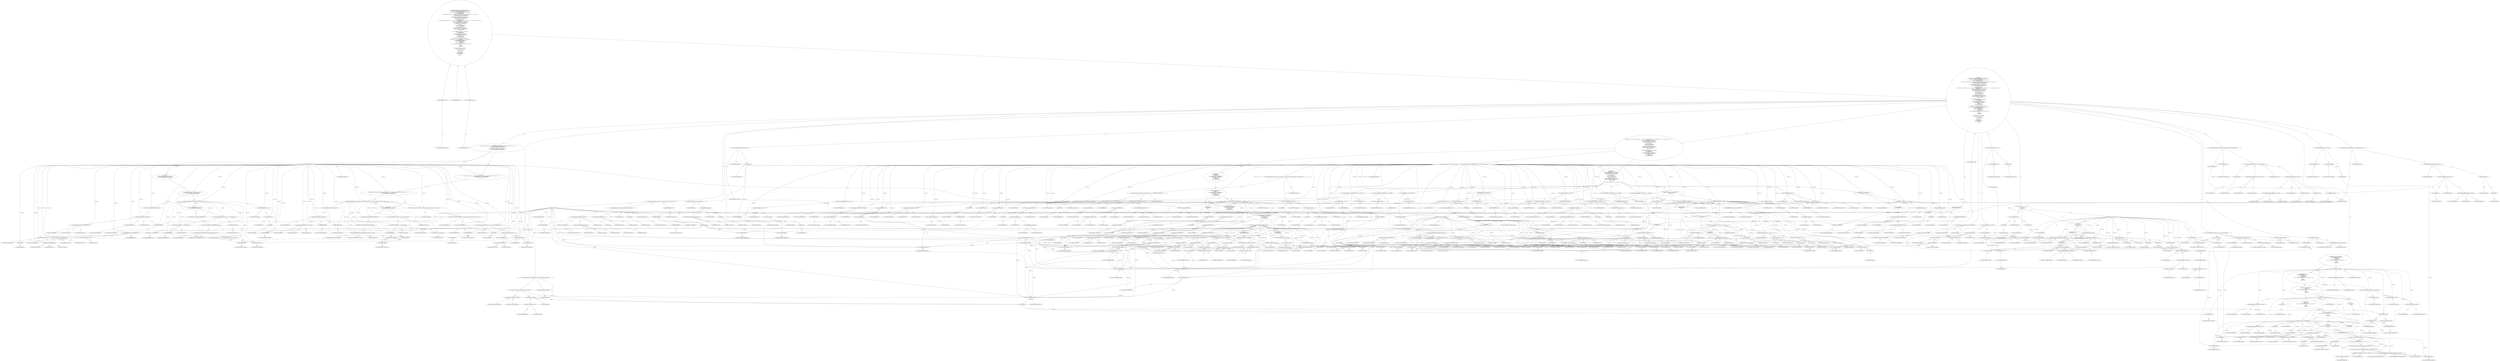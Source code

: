 digraph "normalize#?,String" {
0 [label="2:CtTypeReferenceImpl@String" shape=ellipse]
1 [label="2:CtPackageReferenceImpl@java.lang" shape=ellipse]
2 [label="2:CtVirtualElement@normalize" shape=ellipse]
3 [label="2:CtParameterImpl@String aPath" shape=ellipse]
4 [label="2:CtTypeReferenceImpl@String" shape=ellipse]
5 [label="3:CtTypeReferenceImpl@String" shape=ellipse]
6 [label="3:CtPackageReferenceImpl@java.lang" shape=ellipse]
7 [label="3:CtExecutableReferenceImpl@toLowerCase(java.util.Locale)" shape=ellipse]
8 [label="3:CtTypeReferenceImpl@String" shape=ellipse]
9 [label="3:CtTypeReferenceImpl@String" shape=ellipse]
10 [label="3:CtTypeReferenceImpl@Locale" shape=ellipse]
11 [label="3:CtVirtualElement@toLowerCase" shape=ellipse]
12 [label="3:CtExecutableReferenceImpl@getProperty(java.lang.String)" shape=ellipse]
13 [label="3:CtTypeReferenceImpl@System" shape=ellipse]
14 [label="3:CtTypeReferenceImpl@String" shape=ellipse]
15 [label="3:CtTypeReferenceImpl@String" shape=ellipse]
16 [label="3:CtVirtualElement@getProperty" shape=ellipse]
17 [label="3:CtTypeAccessImpl@System" shape=ellipse]
18 [label="3:CtTypeReferenceImpl@System" shape=ellipse]
19 [label="3:CtLiteralImpl@\"os.name\"" shape=ellipse]
20 [label="3:CtTypeReferenceImpl@String" shape=ellipse]
21 [label="3:CtInvocationImpl@System.getProperty(\"os.name\")" shape=ellipse]
22 [label="3:CtTypeAccessImpl@US" shape=ellipse]
23 [label="3:CtTypeReferenceImpl@US" shape=ellipse]
24 [label="3:CtInvocationImpl@System.getProperty(\"os.name\").toLowerCase(US)" shape=ellipse]
25 [label="3:CtVirtualElement@osName" shape=ellipse]
26 [label="3:CtLocalVariableImpl@final String osName = System.getProperty(\"os.name\").toLowerCase(US)" shape=ellipse]
27 [label="4:CtTypeReferenceImpl@boolean" shape=ellipse]
28 [label="4:CtExecutableReferenceImpl@indexOf(java.lang.String)" shape=ellipse]
29 [label="4:CtTypeReferenceImpl@String" shape=ellipse]
30 [label="4:CtTypeReferenceImpl@int" shape=ellipse]
31 [label="4:CtTypeReferenceImpl@String" shape=ellipse]
32 [label="4:CtVirtualElement@indexOf" shape=ellipse]
33 [label="4:CtVariableReadImpl@osName" shape=ellipse]
34 [label="4:CtLocalVariableReferenceImpl@osName" shape=ellipse]
35 [label="4:CtLiteralImpl@\"netware\"" shape=ellipse]
36 [label="4:CtTypeReferenceImpl@String" shape=ellipse]
37 [label="4:CtInvocationImpl@osName.indexOf(\"netware\")" shape=ellipse]
38 [label="4:CtLiteralImpl@1" shape=ellipse]
39 [label="4:CtTypeReferenceImpl@int" shape=ellipse]
40 [label="4:CtUnaryOperatorImpl@(-1)" shape=ellipse]
41 [label="4:CtTypeReferenceImpl@int" shape=ellipse]
42 [label="4:CtBinaryOperatorImpl@osName.indexOf(\"netware\") > (-1)" shape=ellipse]
43 [label="4:CtTypeReferenceImpl@boolean" shape=ellipse]
44 [label="4:CtVirtualElement@onNetWare" shape=ellipse]
45 [label="4:CtLocalVariableImpl@final boolean onNetWare = osName.indexOf(\"netware\") > (-1)" shape=ellipse]
46 [label="5:CtTypeReferenceImpl@String" shape=ellipse]
47 [label="5:CtPackageReferenceImpl@java.lang" shape=ellipse]
48 [label="5:CtVariableReadImpl@aPath" shape=ellipse]
49 [label="5:CtParameterReferenceImpl@aPath" shape=ellipse]
50 [label="5:CtVirtualElement@orig" shape=ellipse]
51 [label="5:CtLocalVariableImpl@final String orig = aPath" shape=ellipse]
52 [label="6:CtVariableWriteImpl@aPath" shape=ellipse]
53 [label="6:CtParameterReferenceImpl@aPath" shape=ellipse]
54 [label="6:CtExecutableReferenceImpl@replace(char)" shape=ellipse]
55 [label="6:CtTypeReferenceImpl@String" shape=ellipse]
56 [label="6:CtTypeReferenceImpl@char" shape=ellipse]
57 [label="6:CtVirtualElement@replace" shape=ellipse]
58 [label="6:CtExecutableReferenceImpl@replace(char,char)" shape=ellipse]
59 [label="6:CtTypeReferenceImpl@String" shape=ellipse]
60 [label="6:CtTypeReferenceImpl@String" shape=ellipse]
61 [label="6:CtTypeReferenceImpl@char" shape=ellipse]
62 [label="6:CtTypeReferenceImpl@char" shape=ellipse]
63 [label="6:CtVirtualElement@replace" shape=ellipse]
64 [label="6:CtVariableReadImpl@aPath" shape=ellipse]
65 [label="6:CtParameterReferenceImpl@aPath" shape=ellipse]
66 [label="6:CtLiteralImpl@'/'" shape=ellipse]
67 [label="6:CtTypeReferenceImpl@char" shape=ellipse]
68 [label="6:CtTypeAccessImpl@separatorChar" shape=ellipse]
69 [label="6:CtTypeReferenceImpl@separatorChar" shape=ellipse]
70 [label="6:CtInvocationImpl@aPath.replace('/', separatorChar)" shape=ellipse]
71 [label="6:CtLiteralImpl@'\\'" shape=ellipse]
72 [label="6:CtTypeReferenceImpl@char" shape=ellipse]
73 [label="6:CtTypeAccessImpl@separatorChar" shape=ellipse]
74 [label="6:CtTypeReferenceImpl@separatorChar" shape=ellipse]
75 [label="6:CtInvocationImpl@aPath.replace('/', separatorChar).replace('\\', separatorChar)" shape=ellipse]
76 [label="6:CtTypeReferenceImpl@String" shape=ellipse]
77 [label="6:CtPackageReferenceImpl@java.lang" shape=ellipse]
78 [label="6:CtAssignmentImpl@aPath = aPath.replace('/', separatorChar).replace('\\', separatorChar)" shape=ellipse]
79 [label="7:CtTypeReferenceImpl@int" shape=ellipse]
80 [label="7:CtExecutableReferenceImpl@indexOf(java.lang.String)" shape=ellipse]
81 [label="7:CtTypeReferenceImpl@String" shape=ellipse]
82 [label="7:CtTypeReferenceImpl@int" shape=ellipse]
83 [label="7:CtTypeReferenceImpl@String" shape=ellipse]
84 [label="7:CtVirtualElement@indexOf" shape=ellipse]
85 [label="7:CtVariableReadImpl@aPath" shape=ellipse]
86 [label="7:CtParameterReferenceImpl@aPath" shape=ellipse]
87 [label="7:CtLiteralImpl@\":\"" shape=ellipse]
88 [label="7:CtTypeReferenceImpl@String" shape=ellipse]
89 [label="7:CtInvocationImpl@aPath.indexOf(\":\")" shape=ellipse]
90 [label="7:CtVirtualElement@colon" shape=ellipse]
91 [label="7:CtLocalVariableImpl@final int colon = aPath.indexOf(\":\")" shape=ellipse]
92 [label="8:CtVariableReadImpl@onNetWare" shape=ellipse]
93 [label="8:CtLocalVariableReferenceImpl@onNetWare" shape=ellipse]
94 [label="8:CtUnaryOperatorImpl@!onNetWare" shape=ellipse]
95 [label="8:CtTypeReferenceImpl@boolean" shape=ellipse]
96 [label="9:CtExecutableReferenceImpl@startsWith(java.lang.String)" shape=ellipse]
97 [label="9:CtTypeReferenceImpl@String" shape=ellipse]
98 [label="9:CtTypeReferenceImpl@boolean" shape=ellipse]
99 [label="9:CtTypeReferenceImpl@String" shape=ellipse]
100 [label="9:CtVirtualElement@startsWith" shape=ellipse]
101 [label="9:CtVariableReadImpl@aPath" shape=ellipse]
102 [label="9:CtParameterReferenceImpl@aPath" shape=ellipse]
103 [label="9:CtTypeAccessImpl@separator" shape=ellipse]
104 [label="9:CtTypeReferenceImpl@separator" shape=ellipse]
105 [label="9:CtInvocationImpl@aPath.startsWith(separator)" shape=ellipse]
106 [label="9:CtUnaryOperatorImpl@(!aPath.startsWith(separator))" shape=ellipse]
107 [label="10:CtExecutableReferenceImpl@length()" shape=ellipse]
108 [label="10:CtTypeReferenceImpl@String" shape=ellipse]
109 [label="10:CtTypeReferenceImpl@int" shape=ellipse]
110 [label="10:CtVirtualElement@length" shape=ellipse]
111 [label="10:CtVariableReadImpl@aPath" shape=ellipse]
112 [label="10:CtParameterReferenceImpl@aPath" shape=ellipse]
113 [label="10:CtInvocationImpl@aPath.length()" shape=ellipse]
114 [label="10:CtLiteralImpl@2" shape=ellipse]
115 [label="10:CtTypeReferenceImpl@int" shape=ellipse]
116 [label="10:CtBinaryOperatorImpl@(aPath.length() >= 2)" shape=ellipse]
117 [label="10:CtTypeReferenceImpl@boolean" shape=ellipse]
118 [label="10:CtExecutableReferenceImpl@isLetter(char)" shape=ellipse]
119 [label="10:CtTypeReferenceImpl@Character" shape=ellipse]
120 [label="10:CtTypeReferenceImpl@boolean" shape=ellipse]
121 [label="10:CtTypeReferenceImpl@char" shape=ellipse]
122 [label="10:CtVirtualElement@isLetter" shape=ellipse]
123 [label="10:CtTypeAccessImpl@Character" shape=ellipse]
124 [label="10:CtTypeReferenceImpl@Character" shape=ellipse]
125 [label="10:CtExecutableReferenceImpl@charAt(int)" shape=ellipse]
126 [label="10:CtTypeReferenceImpl@String" shape=ellipse]
127 [label="10:CtTypeReferenceImpl@char" shape=ellipse]
128 [label="10:CtTypeReferenceImpl@int" shape=ellipse]
129 [label="10:CtVirtualElement@charAt" shape=ellipse]
130 [label="10:CtVariableReadImpl@aPath" shape=ellipse]
131 [label="10:CtParameterReferenceImpl@aPath" shape=ellipse]
132 [label="10:CtLiteralImpl@0" shape=ellipse]
133 [label="10:CtTypeReferenceImpl@int" shape=ellipse]
134 [label="10:CtInvocationImpl@aPath.charAt(0)" shape=ellipse]
135 [label="10:CtInvocationImpl@Character.isLetter(aPath.charAt(0))" shape=ellipse]
136 [label="10:CtBinaryOperatorImpl@((aPath.length() >= 2) && Character.isLetter(aPath.charAt(0)))" shape=ellipse]
137 [label="10:CtTypeReferenceImpl@boolean" shape=ellipse]
138 [label="10:CtVariableReadImpl@colon" shape=ellipse]
139 [label="10:CtLocalVariableReferenceImpl@colon" shape=ellipse]
140 [label="10:CtLiteralImpl@1" shape=ellipse]
141 [label="10:CtTypeReferenceImpl@int" shape=ellipse]
142 [label="10:CtBinaryOperatorImpl@(colon == 1)" shape=ellipse]
143 [label="10:CtTypeReferenceImpl@boolean" shape=ellipse]
144 [label="10:CtBinaryOperatorImpl@(((aPath.length() >= 2) && Character.isLetter(aPath.charAt(0))) && (colon == 1))" shape=ellipse]
145 [label="10:CtTypeReferenceImpl@boolean" shape=ellipse]
146 [label="10:CtUnaryOperatorImpl@(!(((aPath.length() >= 2) && Character.isLetter(aPath.charAt(0))) && (colon == 1)))" shape=ellipse]
147 [label="10:CtTypeReferenceImpl@boolean" shape=ellipse]
148 [label="9:CtBinaryOperatorImpl@(!aPath.startsWith(separator)) && (!(((aPath.length() >= 2) && Character.isLetter(aPath.charAt(0))) && (colon == 1)))" shape=ellipse]
149 [label="11:CtTypeReferenceImpl@String" shape=ellipse]
150 [label="11:CtPackageReferenceImpl@java.lang" shape=ellipse]
151 [label="11:CtVariableReadImpl@aPath" shape=ellipse]
152 [label="11:CtParameterReferenceImpl@aPath" shape=ellipse]
153 [label="11:CtLiteralImpl@\" is not an absolute path\"" shape=ellipse]
154 [label="11:CtTypeReferenceImpl@String" shape=ellipse]
155 [label="11:CtBinaryOperatorImpl@aPath + \" is not an absolute path\"" shape=ellipse]
156 [label="11:CtTypeReferenceImpl@String" shape=ellipse]
157 [label="11:CtVirtualElement@msg" shape=ellipse]
158 [label="11:CtLocalVariableImpl@final String msg = aPath + \" is not an absolute path\"" shape=ellipse]
159 [label="12:CtExecutableReferenceImpl@java.lang.IllegalArgumentException(java.lang.String)" shape=ellipse]
160 [label="12:CtTypeReferenceImpl@IllegalArgumentException" shape=ellipse]
161 [label="12:CtTypeReferenceImpl@IllegalArgumentException" shape=ellipse]
162 [label="12:CtTypeReferenceImpl@String" shape=ellipse]
163 [label="12:CtVariableReadImpl@msg" shape=ellipse]
164 [label="12:CtLocalVariableReferenceImpl@msg" shape=ellipse]
165 [label="12:CtConstructorCallImpl@new IllegalArgumentException(msg)" shape=ellipse]
166 [label="12:CtThrowImpl@throw new IllegalArgumentException(msg)" shape=ellipse]
167 [label="10:CtBlockImpl@\{
    final String msg = aPath + \" is not an absolute path\";
    throw new IllegalArgumentException(msg);
\}" shape=ellipse]
168 [label="9:CtIfImpl@if ((!aPath.startsWith(separator)) && (!(((aPath.length() >= 2) && Character.isLetter(aPath.charAt(0))) && (colon == 1)))) \{
    final String msg = aPath + \" is not an absolute path\";
    throw new IllegalArgumentException(msg);
\}" shape=ellipse]
169 [label="8:CtBlockImpl@\{
    if ((!aPath.startsWith(separator)) && (!(((aPath.length() >= 2) && Character.isLetter(aPath.charAt(0))) && (colon == 1)))) \{
        final String msg = aPath + \" is not an absolute path\";
        throw new IllegalArgumentException(msg);
    \}
\}" shape=ellipse]
170 [label="14:CtExecutableReferenceImpl@startsWith(java.lang.String)" shape=ellipse]
171 [label="14:CtTypeReferenceImpl@String" shape=ellipse]
172 [label="14:CtTypeReferenceImpl@boolean" shape=ellipse]
173 [label="14:CtTypeReferenceImpl@String" shape=ellipse]
174 [label="14:CtVirtualElement@startsWith" shape=ellipse]
175 [label="14:CtVariableReadImpl@aPath" shape=ellipse]
176 [label="14:CtParameterReferenceImpl@aPath" shape=ellipse]
177 [label="14:CtTypeAccessImpl@separator" shape=ellipse]
178 [label="14:CtTypeReferenceImpl@separator" shape=ellipse]
179 [label="14:CtInvocationImpl@aPath.startsWith(separator)" shape=ellipse]
180 [label="14:CtUnaryOperatorImpl@(!aPath.startsWith(separator))" shape=ellipse]
181 [label="14:CtVariableReadImpl@colon" shape=ellipse]
182 [label="14:CtLocalVariableReferenceImpl@colon" shape=ellipse]
183 [label="14:CtLiteralImpl@1" shape=ellipse]
184 [label="14:CtTypeReferenceImpl@int" shape=ellipse]
185 [label="14:CtUnaryOperatorImpl@(-1)" shape=ellipse]
186 [label="14:CtTypeReferenceImpl@int" shape=ellipse]
187 [label="14:CtBinaryOperatorImpl@(colon == (-1))" shape=ellipse]
188 [label="14:CtTypeReferenceImpl@boolean" shape=ellipse]
189 [label="14:CtBinaryOperatorImpl@(!aPath.startsWith(separator)) && (colon == (-1))" shape=ellipse]
190 [label="15:CtTypeReferenceImpl@String" shape=ellipse]
191 [label="15:CtPackageReferenceImpl@java.lang" shape=ellipse]
192 [label="15:CtVariableReadImpl@aPath" shape=ellipse]
193 [label="15:CtParameterReferenceImpl@aPath" shape=ellipse]
194 [label="15:CtLiteralImpl@\" is not an absolute path\"" shape=ellipse]
195 [label="15:CtTypeReferenceImpl@String" shape=ellipse]
196 [label="15:CtBinaryOperatorImpl@aPath + \" is not an absolute path\"" shape=ellipse]
197 [label="15:CtTypeReferenceImpl@String" shape=ellipse]
198 [label="15:CtVirtualElement@msg" shape=ellipse]
199 [label="15:CtLocalVariableImpl@final String msg = aPath + \" is not an absolute path\"" shape=ellipse]
200 [label="16:CtExecutableReferenceImpl@java.lang.IllegalArgumentException(java.lang.String)" shape=ellipse]
201 [label="16:CtTypeReferenceImpl@IllegalArgumentException" shape=ellipse]
202 [label="16:CtTypeReferenceImpl@IllegalArgumentException" shape=ellipse]
203 [label="16:CtTypeReferenceImpl@String" shape=ellipse]
204 [label="16:CtVariableReadImpl@msg" shape=ellipse]
205 [label="16:CtLocalVariableReferenceImpl@msg" shape=ellipse]
206 [label="16:CtConstructorCallImpl@new IllegalArgumentException(msg)" shape=ellipse]
207 [label="16:CtThrowImpl@throw new IllegalArgumentException(msg)" shape=ellipse]
208 [label="14:CtBlockImpl@\{
    final String msg = aPath + \" is not an absolute path\";
    throw new IllegalArgumentException(msg);
\}" shape=ellipse]
209 [label="14:CtIfImpl@if ((!aPath.startsWith(separator)) && (colon == (-1))) \{
    final String msg = aPath + \" is not an absolute path\";
    throw new IllegalArgumentException(msg);
\}" shape=ellipse]
210 [label="14:CtBlockImpl@
    if ((!aPath.startsWith(separator)) && (colon == (-1))) \{
        final String msg = aPath + \" is not an absolute path\";
        throw new IllegalArgumentException(msg);
    \}
" shape=ellipse]
211 [label="8:CtIfImpl@if (!onNetWare) \{
    if ((!aPath.startsWith(separator)) && (!(((aPath.length() >= 2) && Character.isLetter(aPath.charAt(0))) && (colon == 1)))) \{
        final String msg = aPath + \" is not an absolute path\";
        throw new IllegalArgumentException(msg);
    \}
\} else if ((!aPath.startsWith(separator)) && (colon == (-1))) \{
    final String msg = aPath + \" is not an absolute path\";
    throw new IllegalArgumentException(msg);
\}" shape=ellipse]
212 [label="18:CtTypeReferenceImpl@boolean" shape=ellipse]
213 [label="18:CtLiteralImpl@false" shape=ellipse]
214 [label="18:CtTypeReferenceImpl@boolean" shape=ellipse]
215 [label="18:CtVirtualElement@dosWithDrive" shape=ellipse]
216 [label="18:CtLocalVariableImpl@boolean dosWithDrive = false" shape=ellipse]
217 [label="19:CtTypeReferenceImpl@String" shape=ellipse]
218 [label="19:CtPackageReferenceImpl@java.lang" shape=ellipse]
219 [label="19:CtLiteralImpl@null" shape=ellipse]
220 [label="19:CtTypeReferenceImpl@<nulltype>" shape=ellipse]
221 [label="19:CtVirtualElement@root" shape=ellipse]
222 [label="19:CtLocalVariableImpl@String root = null" shape=ellipse]
223 [label="20:CtVariableReadImpl@onNetWare" shape=ellipse]
224 [label="20:CtLocalVariableReferenceImpl@onNetWare" shape=ellipse]
225 [label="20:CtUnaryOperatorImpl@(!onNetWare)" shape=ellipse]
226 [label="20:CtTypeReferenceImpl@boolean" shape=ellipse]
227 [label="20:CtExecutableReferenceImpl@length()" shape=ellipse]
228 [label="20:CtTypeReferenceImpl@String" shape=ellipse]
229 [label="20:CtTypeReferenceImpl@int" shape=ellipse]
230 [label="20:CtVirtualElement@length" shape=ellipse]
231 [label="20:CtVariableReadImpl@aPath" shape=ellipse]
232 [label="20:CtParameterReferenceImpl@aPath" shape=ellipse]
233 [label="20:CtInvocationImpl@aPath.length()" shape=ellipse]
234 [label="20:CtLiteralImpl@2" shape=ellipse]
235 [label="20:CtTypeReferenceImpl@int" shape=ellipse]
236 [label="20:CtBinaryOperatorImpl@(aPath.length() >= 2)" shape=ellipse]
237 [label="20:CtTypeReferenceImpl@boolean" shape=ellipse]
238 [label="20:CtBinaryOperatorImpl@((!onNetWare) && (aPath.length() >= 2))" shape=ellipse]
239 [label="20:CtTypeReferenceImpl@boolean" shape=ellipse]
240 [label="20:CtExecutableReferenceImpl@isLetter(char)" shape=ellipse]
241 [label="20:CtTypeReferenceImpl@Character" shape=ellipse]
242 [label="20:CtTypeReferenceImpl@boolean" shape=ellipse]
243 [label="20:CtTypeReferenceImpl@char" shape=ellipse]
244 [label="20:CtVirtualElement@isLetter" shape=ellipse]
245 [label="20:CtTypeAccessImpl@Character" shape=ellipse]
246 [label="20:CtTypeReferenceImpl@Character" shape=ellipse]
247 [label="20:CtExecutableReferenceImpl@charAt(int)" shape=ellipse]
248 [label="20:CtTypeReferenceImpl@String" shape=ellipse]
249 [label="20:CtTypeReferenceImpl@char" shape=ellipse]
250 [label="20:CtTypeReferenceImpl@int" shape=ellipse]
251 [label="20:CtVirtualElement@charAt" shape=ellipse]
252 [label="20:CtVariableReadImpl@aPath" shape=ellipse]
253 [label="20:CtParameterReferenceImpl@aPath" shape=ellipse]
254 [label="20:CtLiteralImpl@0" shape=ellipse]
255 [label="20:CtTypeReferenceImpl@int" shape=ellipse]
256 [label="20:CtInvocationImpl@aPath.charAt(0)" shape=ellipse]
257 [label="20:CtInvocationImpl@Character.isLetter(aPath.charAt(0))" shape=ellipse]
258 [label="20:CtBinaryOperatorImpl@(((!onNetWare) && (aPath.length() >= 2)) && Character.isLetter(aPath.charAt(0)))" shape=ellipse]
259 [label="20:CtTypeReferenceImpl@boolean" shape=ellipse]
260 [label="21:CtExecutableReferenceImpl@charAt(int)" shape=ellipse]
261 [label="21:CtTypeReferenceImpl@String" shape=ellipse]
262 [label="21:CtTypeReferenceImpl@char" shape=ellipse]
263 [label="21:CtTypeReferenceImpl@int" shape=ellipse]
264 [label="21:CtVirtualElement@charAt" shape=ellipse]
265 [label="21:CtVariableReadImpl@aPath" shape=ellipse]
266 [label="21:CtParameterReferenceImpl@aPath" shape=ellipse]
267 [label="21:CtLiteralImpl@1" shape=ellipse]
268 [label="21:CtTypeReferenceImpl@int" shape=ellipse]
269 [label="21:CtInvocationImpl@aPath.charAt(1)" shape=ellipse]
270 [label="21:CtLiteralImpl@':'" shape=ellipse]
271 [label="21:CtTypeReferenceImpl@char" shape=ellipse]
272 [label="21:CtBinaryOperatorImpl@(aPath.charAt(1) == ':')" shape=ellipse]
273 [label="21:CtTypeReferenceImpl@boolean" shape=ellipse]
274 [label="20:CtBinaryOperatorImpl@((((!onNetWare) && (aPath.length() >= 2)) && Character.isLetter(aPath.charAt(0))) && (aPath.charAt(1) == ':'))" shape=ellipse]
275 [label="20:CtTypeReferenceImpl@boolean" shape=ellipse]
276 [label="22:CtVariableReadImpl@onNetWare" shape=ellipse]
277 [label="22:CtLocalVariableReferenceImpl@onNetWare" shape=ellipse]
278 [label="22:CtVariableReadImpl@colon" shape=ellipse]
279 [label="22:CtLocalVariableReferenceImpl@colon" shape=ellipse]
280 [label="22:CtLiteralImpl@1" shape=ellipse]
281 [label="22:CtTypeReferenceImpl@int" shape=ellipse]
282 [label="22:CtUnaryOperatorImpl@(-1)" shape=ellipse]
283 [label="22:CtTypeReferenceImpl@int" shape=ellipse]
284 [label="22:CtBinaryOperatorImpl@(colon > (-1))" shape=ellipse]
285 [label="22:CtTypeReferenceImpl@boolean" shape=ellipse]
286 [label="22:CtBinaryOperatorImpl@(onNetWare && (colon > (-1)))" shape=ellipse]
287 [label="22:CtTypeReferenceImpl@boolean" shape=ellipse]
288 [label="20:CtBinaryOperatorImpl@((((!onNetWare) && (aPath.length() >= 2)) && Character.isLetter(aPath.charAt(0))) && (aPath.charAt(1) == ':')) || (onNetWare && (colon > (-1)))" shape=ellipse]
289 [label="20:CtTypeReferenceImpl@boolean" shape=ellipse]
290 [label="23:CtVariableWriteImpl@dosWithDrive" shape=ellipse]
291 [label="23:CtLocalVariableReferenceImpl@dosWithDrive" shape=ellipse]
292 [label="23:CtLiteralImpl@true" shape=ellipse]
293 [label="23:CtTypeReferenceImpl@boolean" shape=ellipse]
294 [label="23:CtTypeReferenceImpl@boolean" shape=ellipse]
295 [label="23:CtAssignmentImpl@dosWithDrive = true" shape=ellipse]
296 [label="24:CtVirtualElement@char[]" shape=ellipse]
297 [label="24:CtArrayTypeReferenceImpl@char[]" shape=ellipse]
298 [label="24:CtTypeReferenceImpl@char" shape=ellipse]
299 [label="24:CtExecutableReferenceImpl@toCharArray()" shape=ellipse]
300 [label="24:CtTypeReferenceImpl@String" shape=ellipse]
301 [label="24:CtArrayTypeReferenceImpl@char[]" shape=ellipse]
302 [label="24:CtVirtualElement@toCharArray" shape=ellipse]
303 [label="24:CtExecutableReferenceImpl@replace(char,char)" shape=ellipse]
304 [label="24:CtTypeReferenceImpl@String" shape=ellipse]
305 [label="24:CtTypeReferenceImpl@String" shape=ellipse]
306 [label="24:CtTypeReferenceImpl@char" shape=ellipse]
307 [label="24:CtTypeReferenceImpl@char" shape=ellipse]
308 [label="24:CtVirtualElement@replace" shape=ellipse]
309 [label="24:CtVariableReadImpl@aPath" shape=ellipse]
310 [label="24:CtParameterReferenceImpl@aPath" shape=ellipse]
311 [label="24:CtLiteralImpl@'/'" shape=ellipse]
312 [label="24:CtTypeReferenceImpl@char" shape=ellipse]
313 [label="24:CtLiteralImpl@'\\'" shape=ellipse]
314 [label="24:CtTypeReferenceImpl@char" shape=ellipse]
315 [label="24:CtInvocationImpl@aPath.replace('/', '\\')" shape=ellipse]
316 [label="24:CtInvocationImpl@aPath.replace('/', '\\').toCharArray()" shape=ellipse]
317 [label="24:CtVirtualElement@ca" shape=ellipse]
318 [label="24:CtLocalVariableImpl@final char[] ca = aPath.replace('/', '\\').toCharArray()" shape=ellipse]
319 [label="25:CtTypeReferenceImpl@StringBuffer" shape=ellipse]
320 [label="25:CtPackageReferenceImpl@java.lang" shape=ellipse]
321 [label="25:CtExecutableReferenceImpl@java.lang.StringBuffer()" shape=ellipse]
322 [label="25:CtTypeReferenceImpl@StringBuffer" shape=ellipse]
323 [label="25:CtTypeReferenceImpl@StringBuffer" shape=ellipse]
324 [label="25:CtConstructorCallImpl@new StringBuffer()" shape=ellipse]
325 [label="25:CtVirtualElement@sbRoot" shape=ellipse]
326 [label="25:CtLocalVariableImpl@final StringBuffer sbRoot = new StringBuffer()" shape=ellipse]
327 [label="26:CtTypeReferenceImpl@int" shape=ellipse]
328 [label="26:CtLiteralImpl@0" shape=ellipse]
329 [label="26:CtTypeReferenceImpl@int" shape=ellipse]
330 [label="26:CtVirtualElement@i" shape=ellipse]
331 [label="26:CtLocalVariableImpl@int i = 0" shape=ellipse]
332 [label="26:CtVariableReadImpl@i" shape=ellipse]
333 [label="26:CtLocalVariableReferenceImpl@i" shape=ellipse]
334 [label="26:CtVariableReadImpl@colon" shape=ellipse]
335 [label="26:CtLocalVariableReferenceImpl@colon" shape=ellipse]
336 [label="26:CtBinaryOperatorImpl@i < colon" shape=ellipse]
337 [label="26:CtTypeReferenceImpl@boolean" shape=ellipse]
338 [label="26:CtVariableWriteImpl@i" shape=ellipse]
339 [label="26:CtLocalVariableReferenceImpl@i" shape=ellipse]
340 [label="26:CtUnaryOperatorImpl@i++" shape=ellipse]
341 [label="26:CtTypeReferenceImpl@int" shape=ellipse]
342 [label="27:CtExecutableReferenceImpl@append(char)" shape=ellipse]
343 [label="27:CtTypeReferenceImpl@StringBuffer" shape=ellipse]
344 [label="27:CtTypeReferenceImpl@StringBuffer" shape=ellipse]
345 [label="27:CtTypeReferenceImpl@char" shape=ellipse]
346 [label="27:CtVirtualElement@append" shape=ellipse]
347 [label="27:CtVariableReadImpl@sbRoot" shape=ellipse]
348 [label="27:CtLocalVariableReferenceImpl@sbRoot" shape=ellipse]
349 [label="27:CtExecutableReferenceImpl@toUpperCase(char)" shape=ellipse]
350 [label="27:CtTypeReferenceImpl@Character" shape=ellipse]
351 [label="27:CtTypeReferenceImpl@char" shape=ellipse]
352 [label="27:CtTypeReferenceImpl@char" shape=ellipse]
353 [label="27:CtVirtualElement@toUpperCase" shape=ellipse]
354 [label="27:CtTypeAccessImpl@Character" shape=ellipse]
355 [label="27:CtTypeReferenceImpl@Character" shape=ellipse]
356 [label="27:CtVariableReadImpl@ca" shape=ellipse]
357 [label="27:CtLocalVariableReferenceImpl@ca" shape=ellipse]
358 [label="27:CtVariableReadImpl@i" shape=ellipse]
359 [label="27:CtLocalVariableReferenceImpl@i" shape=ellipse]
360 [label="27:CtArrayReadImpl@ca[i]" shape=ellipse]
361 [label="27:CtTypeReferenceImpl@char" shape=ellipse]
362 [label="27:CtInvocationImpl@Character.toUpperCase(ca[i])" shape=ellipse]
363 [label="27:CtInvocationImpl@sbRoot.append(Character.toUpperCase(ca[i]))" shape=ellipse]
364 [label="26:CtBlockImpl@\{
    sbRoot.append(Character.toUpperCase(ca[i]));
\}" shape=ellipse]
365 [label="26:CtForImpl@for (int i = 0; i < colon; i++) \{
    sbRoot.append(Character.toUpperCase(ca[i]));
\}" shape=ellipse]
366 [label="29:CtExecutableReferenceImpl@append(char)" shape=ellipse]
367 [label="29:CtTypeReferenceImpl@StringBuffer" shape=ellipse]
368 [label="29:CtTypeReferenceImpl@StringBuffer" shape=ellipse]
369 [label="29:CtTypeReferenceImpl@char" shape=ellipse]
370 [label="29:CtVirtualElement@append" shape=ellipse]
371 [label="29:CtVariableReadImpl@sbRoot" shape=ellipse]
372 [label="29:CtLocalVariableReferenceImpl@sbRoot" shape=ellipse]
373 [label="29:CtLiteralImpl@':'" shape=ellipse]
374 [label="29:CtTypeReferenceImpl@char" shape=ellipse]
375 [label="29:CtInvocationImpl@sbRoot.append(':')" shape=ellipse]
376 [label="30:CtVariableReadImpl@colon" shape=ellipse]
377 [label="30:CtLocalVariableReferenceImpl@colon" shape=ellipse]
378 [label="30:CtLiteralImpl@1" shape=ellipse]
379 [label="30:CtTypeReferenceImpl@int" shape=ellipse]
380 [label="30:CtBinaryOperatorImpl@(colon + 1)" shape=ellipse]
381 [label="30:CtTypeReferenceImpl@int" shape=ellipse]
382 [label="30:CtExecutableReferenceImpl@length()" shape=ellipse]
383 [label="30:CtTypeReferenceImpl@String" shape=ellipse]
384 [label="30:CtTypeReferenceImpl@int" shape=ellipse]
385 [label="30:CtVirtualElement@length" shape=ellipse]
386 [label="30:CtVariableReadImpl@aPath" shape=ellipse]
387 [label="30:CtParameterReferenceImpl@aPath" shape=ellipse]
388 [label="30:CtInvocationImpl@aPath.length()" shape=ellipse]
389 [label="30:CtBinaryOperatorImpl@(colon + 1) < aPath.length()" shape=ellipse]
390 [label="30:CtTypeReferenceImpl@boolean" shape=ellipse]
391 [label="31:CtExecutableReferenceImpl@append(java.lang.Object)" shape=ellipse]
392 [label="31:CtTypeReferenceImpl@StringBuffer" shape=ellipse]
393 [label="31:CtTypeReferenceImpl@StringBuffer" shape=ellipse]
394 [label="31:CtTypeReferenceImpl@Object" shape=ellipse]
395 [label="31:CtVirtualElement@append" shape=ellipse]
396 [label="31:CtVariableReadImpl@sbRoot" shape=ellipse]
397 [label="31:CtLocalVariableReferenceImpl@sbRoot" shape=ellipse]
398 [label="31:CtTypeAccessImpl@separatorChar" shape=ellipse]
399 [label="31:CtTypeReferenceImpl@separatorChar" shape=ellipse]
400 [label="31:CtInvocationImpl@sbRoot.append(separatorChar)" shape=ellipse]
401 [label="30:CtBlockImpl@\{
    sbRoot.append(separatorChar);
\}" shape=ellipse]
402 [label="30:CtIfImpl@if ((colon + 1) < aPath.length()) \{
    sbRoot.append(separatorChar);
\}" shape=ellipse]
403 [label="33:CtVariableWriteImpl@root" shape=ellipse]
404 [label="33:CtLocalVariableReferenceImpl@root" shape=ellipse]
405 [label="33:CtExecutableReferenceImpl@toString()" shape=ellipse]
406 [label="33:CtTypeReferenceImpl@StringBuffer" shape=ellipse]
407 [label="33:CtTypeReferenceImpl@String" shape=ellipse]
408 [label="33:CtVirtualElement@toString" shape=ellipse]
409 [label="33:CtVariableReadImpl@sbRoot" shape=ellipse]
410 [label="33:CtLocalVariableReferenceImpl@sbRoot" shape=ellipse]
411 [label="33:CtInvocationImpl@sbRoot.toString()" shape=ellipse]
412 [label="33:CtTypeReferenceImpl@String" shape=ellipse]
413 [label="33:CtPackageReferenceImpl@java.lang" shape=ellipse]
414 [label="33:CtAssignmentImpl@root = sbRoot.toString()" shape=ellipse]
415 [label="34:CtTypeReferenceImpl@StringBuffer" shape=ellipse]
416 [label="34:CtPackageReferenceImpl@java.lang" shape=ellipse]
417 [label="34:CtExecutableReferenceImpl@java.lang.StringBuffer()" shape=ellipse]
418 [label="34:CtTypeReferenceImpl@StringBuffer" shape=ellipse]
419 [label="34:CtTypeReferenceImpl@StringBuffer" shape=ellipse]
420 [label="34:CtConstructorCallImpl@new StringBuffer()" shape=ellipse]
421 [label="34:CtVirtualElement@sbPath" shape=ellipse]
422 [label="34:CtLocalVariableImpl@final StringBuffer sbPath = new StringBuffer()" shape=ellipse]
423 [label="35:CtTypeReferenceImpl@int" shape=ellipse]
424 [label="35:CtVariableReadImpl@colon" shape=ellipse]
425 [label="35:CtLocalVariableReferenceImpl@colon" shape=ellipse]
426 [label="35:CtLiteralImpl@1" shape=ellipse]
427 [label="35:CtTypeReferenceImpl@int" shape=ellipse]
428 [label="35:CtBinaryOperatorImpl@colon + 1" shape=ellipse]
429 [label="35:CtTypeReferenceImpl@int" shape=ellipse]
430 [label="35:CtVirtualElement@i" shape=ellipse]
431 [label="35:CtLocalVariableImpl@int i = colon + 1" shape=ellipse]
432 [label="35:CtVariableReadImpl@i" shape=ellipse]
433 [label="35:CtLocalVariableReferenceImpl@i" shape=ellipse]
434 [label="35:CtFieldReferenceImpl@length" shape=ellipse]
435 [label="35:CtTypeReferenceImpl@int" shape=ellipse]
436 [label="35:CtTypeReferenceImpl@int" shape=ellipse]
437 [label="35:CtFieldReadImpl@ca.length" shape=ellipse]
438 [label="35:CtVariableReadImpl@ca" shape=ellipse]
439 [label="35:CtBinaryOperatorImpl@i < ca.length" shape=ellipse]
440 [label="35:CtTypeReferenceImpl@boolean" shape=ellipse]
441 [label="35:CtVariableWriteImpl@i" shape=ellipse]
442 [label="35:CtLocalVariableReferenceImpl@i" shape=ellipse]
443 [label="35:CtUnaryOperatorImpl@i++" shape=ellipse]
444 [label="35:CtTypeReferenceImpl@int" shape=ellipse]
445 [label="36:CtVariableReadImpl@ca" shape=ellipse]
446 [label="36:CtLocalVariableReferenceImpl@ca" shape=ellipse]
447 [label="36:CtVariableReadImpl@i" shape=ellipse]
448 [label="36:CtLocalVariableReferenceImpl@i" shape=ellipse]
449 [label="36:CtArrayReadImpl@ca[i]" shape=ellipse]
450 [label="36:CtTypeReferenceImpl@char" shape=ellipse]
451 [label="36:CtLiteralImpl@'\\'" shape=ellipse]
452 [label="36:CtTypeReferenceImpl@char" shape=ellipse]
453 [label="36:CtBinaryOperatorImpl@(ca[i] != '\\')" shape=ellipse]
454 [label="36:CtTypeReferenceImpl@boolean" shape=ellipse]
455 [label="36:CtVariableReadImpl@ca" shape=ellipse]
456 [label="36:CtLocalVariableReferenceImpl@ca" shape=ellipse]
457 [label="36:CtVariableReadImpl@i" shape=ellipse]
458 [label="36:CtLocalVariableReferenceImpl@i" shape=ellipse]
459 [label="36:CtArrayReadImpl@ca[i]" shape=ellipse]
460 [label="36:CtTypeReferenceImpl@char" shape=ellipse]
461 [label="36:CtLiteralImpl@'\\'" shape=ellipse]
462 [label="36:CtTypeReferenceImpl@char" shape=ellipse]
463 [label="36:CtBinaryOperatorImpl@(ca[i] == '\\')" shape=ellipse]
464 [label="36:CtTypeReferenceImpl@boolean" shape=ellipse]
465 [label="36:CtVariableReadImpl@ca" shape=ellipse]
466 [label="36:CtLocalVariableReferenceImpl@ca" shape=ellipse]
467 [label="36:CtVariableReadImpl@i" shape=ellipse]
468 [label="36:CtLocalVariableReferenceImpl@i" shape=ellipse]
469 [label="36:CtLiteralImpl@1" shape=ellipse]
470 [label="36:CtTypeReferenceImpl@int" shape=ellipse]
471 [label="36:CtBinaryOperatorImpl@i - 1" shape=ellipse]
472 [label="36:CtTypeReferenceImpl@int" shape=ellipse]
473 [label="36:CtArrayReadImpl@ca[i - 1]" shape=ellipse]
474 [label="36:CtTypeReferenceImpl@char" shape=ellipse]
475 [label="36:CtLiteralImpl@'\\'" shape=ellipse]
476 [label="36:CtTypeReferenceImpl@char" shape=ellipse]
477 [label="36:CtBinaryOperatorImpl@(ca[i - 1] != '\\')" shape=ellipse]
478 [label="36:CtTypeReferenceImpl@boolean" shape=ellipse]
479 [label="36:CtBinaryOperatorImpl@((ca[i] == '\\') && (ca[i - 1] != '\\'))" shape=ellipse]
480 [label="36:CtTypeReferenceImpl@boolean" shape=ellipse]
481 [label="36:CtBinaryOperatorImpl@(ca[i] != '\\') || ((ca[i] == '\\') && (ca[i - 1] != '\\'))" shape=ellipse]
482 [label="36:CtTypeReferenceImpl@boolean" shape=ellipse]
483 [label="37:CtExecutableReferenceImpl@append(char)" shape=ellipse]
484 [label="37:CtTypeReferenceImpl@StringBuffer" shape=ellipse]
485 [label="37:CtTypeReferenceImpl@StringBuffer" shape=ellipse]
486 [label="37:CtTypeReferenceImpl@char" shape=ellipse]
487 [label="37:CtVirtualElement@append" shape=ellipse]
488 [label="37:CtVariableReadImpl@sbPath" shape=ellipse]
489 [label="37:CtLocalVariableReferenceImpl@sbPath" shape=ellipse]
490 [label="37:CtVariableReadImpl@ca" shape=ellipse]
491 [label="37:CtLocalVariableReferenceImpl@ca" shape=ellipse]
492 [label="37:CtVariableReadImpl@i" shape=ellipse]
493 [label="37:CtLocalVariableReferenceImpl@i" shape=ellipse]
494 [label="37:CtArrayReadImpl@ca[i]" shape=ellipse]
495 [label="37:CtTypeReferenceImpl@char" shape=ellipse]
496 [label="37:CtInvocationImpl@sbPath.append(ca[i])" shape=ellipse]
497 [label="36:CtBlockImpl@\{
    sbPath.append(ca[i]);
\}" shape=ellipse]
498 [label="36:CtIfImpl@if ((ca[i] != '\\') || ((ca[i] == '\\') && (ca[i - 1] != '\\'))) \{
    sbPath.append(ca[i]);
\}" shape=ellipse]
499 [label="35:CtBlockImpl@\{
    if ((ca[i] != '\\') || ((ca[i] == '\\') && (ca[i - 1] != '\\'))) \{
        sbPath.append(ca[i]);
    \}
\}" shape=ellipse]
500 [label="35:CtForImpl@for (int i = colon + 1; i < ca.length; i++) \{
    if ((ca[i] != '\\') || ((ca[i] == '\\') && (ca[i - 1] != '\\'))) \{
        sbPath.append(ca[i]);
    \}
\}" shape=ellipse]
501 [label="40:CtVariableWriteImpl@aPath" shape=ellipse]
502 [label="40:CtParameterReferenceImpl@aPath" shape=ellipse]
503 [label="40:CtExecutableReferenceImpl@replace(char,char)" shape=ellipse]
504 [label="40:CtTypeReferenceImpl@String" shape=ellipse]
505 [label="40:CtTypeReferenceImpl@String" shape=ellipse]
506 [label="40:CtTypeReferenceImpl@char" shape=ellipse]
507 [label="40:CtTypeReferenceImpl@char" shape=ellipse]
508 [label="40:CtVirtualElement@replace" shape=ellipse]
509 [label="40:CtExecutableReferenceImpl@toString()" shape=ellipse]
510 [label="40:CtTypeReferenceImpl@StringBuffer" shape=ellipse]
511 [label="40:CtTypeReferenceImpl@String" shape=ellipse]
512 [label="40:CtVirtualElement@toString" shape=ellipse]
513 [label="40:CtVariableReadImpl@sbPath" shape=ellipse]
514 [label="40:CtLocalVariableReferenceImpl@sbPath" shape=ellipse]
515 [label="40:CtInvocationImpl@sbPath.toString()" shape=ellipse]
516 [label="40:CtLiteralImpl@'\\'" shape=ellipse]
517 [label="40:CtTypeReferenceImpl@char" shape=ellipse]
518 [label="40:CtTypeAccessImpl@separatorChar" shape=ellipse]
519 [label="40:CtTypeReferenceImpl@separatorChar" shape=ellipse]
520 [label="40:CtInvocationImpl@sbPath.toString().replace('\\', separatorChar)" shape=ellipse]
521 [label="40:CtTypeReferenceImpl@String" shape=ellipse]
522 [label="40:CtPackageReferenceImpl@java.lang" shape=ellipse]
523 [label="40:CtAssignmentImpl@aPath = sbPath.toString().replace('\\', separatorChar)" shape=ellipse]
524 [label="22:CtBlockImpl@\{
    dosWithDrive = true;
    final char[] ca = aPath.replace('/', '\\').toCharArray();
    final StringBuffer sbRoot = new StringBuffer();
    for (int i = 0; i < colon; i++) \{
        sbRoot.append(Character.toUpperCase(ca[i]));
    \}
    sbRoot.append(':');
    if ((colon + 1) < aPath.length()) \{
        sbRoot.append(separatorChar);
    \}
    root = sbRoot.toString();
    final StringBuffer sbPath = new StringBuffer();
    for (int i = colon + 1; i < ca.length; i++) \{
        if ((ca[i] != '\\') || ((ca[i] == '\\') && (ca[i - 1] != '\\'))) \{
            sbPath.append(ca[i]);
        \}
    \}
    aPath = sbPath.toString().replace('\\', separatorChar);
\}" shape=ellipse]
525 [label="41:CtExecutableReferenceImpl@length()" shape=ellipse]
526 [label="41:CtTypeReferenceImpl@String" shape=ellipse]
527 [label="41:CtTypeReferenceImpl@int" shape=ellipse]
528 [label="41:CtVirtualElement@length" shape=ellipse]
529 [label="41:CtVariableReadImpl@aPath" shape=ellipse]
530 [label="41:CtParameterReferenceImpl@aPath" shape=ellipse]
531 [label="41:CtInvocationImpl@aPath.length()" shape=ellipse]
532 [label="41:CtLiteralImpl@1" shape=ellipse]
533 [label="41:CtTypeReferenceImpl@int" shape=ellipse]
534 [label="41:CtBinaryOperatorImpl@aPath.length() == 1" shape=ellipse]
535 [label="41:CtTypeReferenceImpl@boolean" shape=ellipse]
536 [label="42:CtVariableWriteImpl@root" shape=ellipse]
537 [label="42:CtLocalVariableReferenceImpl@root" shape=ellipse]
538 [label="42:CtFieldReferenceImpl@File.separator" shape=ellipse]
539 [label="42:CtTypeReferenceImpl@File" shape=ellipse]
540 [label="42:CtTypeReferenceImpl@PlaceHold" shape=ellipse]
541 [label="42:CtFieldReadImpl@File.separator" shape=ellipse]
542 [label="42:CtTypeAccessImpl@File" shape=ellipse]
543 [label="42:CtTypeReferenceImpl@String" shape=ellipse]
544 [label="42:CtPackageReferenceImpl@java.lang" shape=ellipse]
545 [label="42:CtAssignmentImpl@root = File.separator" shape=ellipse]
546 [label="43:CtVariableWriteImpl@aPath" shape=ellipse]
547 [label="43:CtParameterReferenceImpl@aPath" shape=ellipse]
548 [label="43:CtLiteralImpl@\"\"" shape=ellipse]
549 [label="43:CtTypeReferenceImpl@String" shape=ellipse]
550 [label="43:CtTypeReferenceImpl@String" shape=ellipse]
551 [label="43:CtPackageReferenceImpl@java.lang" shape=ellipse]
552 [label="43:CtAssignmentImpl@aPath = \"\"" shape=ellipse]
553 [label="41:CtBlockImpl@\{
    root = File.separator;
    aPath = \"\";
\}" shape=ellipse]
554 [label="44:CtExecutableReferenceImpl@charAt(int)" shape=ellipse]
555 [label="44:CtTypeReferenceImpl@String" shape=ellipse]
556 [label="44:CtTypeReferenceImpl@char" shape=ellipse]
557 [label="44:CtTypeReferenceImpl@int" shape=ellipse]
558 [label="44:CtVirtualElement@charAt" shape=ellipse]
559 [label="44:CtVariableReadImpl@aPath" shape=ellipse]
560 [label="44:CtParameterReferenceImpl@aPath" shape=ellipse]
561 [label="44:CtLiteralImpl@1" shape=ellipse]
562 [label="44:CtTypeReferenceImpl@int" shape=ellipse]
563 [label="44:CtInvocationImpl@aPath.charAt(1)" shape=ellipse]
564 [label="44:CtFieldReferenceImpl@File.separatorChar" shape=ellipse]
565 [label="44:CtTypeReferenceImpl@File" shape=ellipse]
566 [label="44:CtTypeReferenceImpl@PlaceHold" shape=ellipse]
567 [label="44:CtFieldReadImpl@File.separatorChar" shape=ellipse]
568 [label="44:CtTypeAccessImpl@File" shape=ellipse]
569 [label="44:CtBinaryOperatorImpl@aPath.charAt(1) == File.separatorChar" shape=ellipse]
570 [label="45:CtVariableWriteImpl@root" shape=ellipse]
571 [label="45:CtLocalVariableReferenceImpl@root" shape=ellipse]
572 [label="45:CtFieldReferenceImpl@File.separator" shape=ellipse]
573 [label="45:CtTypeReferenceImpl@File" shape=ellipse]
574 [label="45:CtTypeReferenceImpl@PlaceHold" shape=ellipse]
575 [label="45:CtFieldReadImpl@File.separator" shape=ellipse]
576 [label="45:CtTypeAccessImpl@File" shape=ellipse]
577 [label="45:CtFieldReferenceImpl@File.separator" shape=ellipse]
578 [label="45:CtTypeReferenceImpl@File" shape=ellipse]
579 [label="45:CtTypeReferenceImpl@PlaceHold" shape=ellipse]
580 [label="45:CtFieldReadImpl@File.separator" shape=ellipse]
581 [label="45:CtTypeAccessImpl@File" shape=ellipse]
582 [label="45:CtBinaryOperatorImpl@File.separator + File.separator" shape=ellipse]
583 [label="45:CtTypeReferenceImpl@String" shape=ellipse]
584 [label="45:CtPackageReferenceImpl@java.lang" shape=ellipse]
585 [label="45:CtAssignmentImpl@root = File.separator + File.separator" shape=ellipse]
586 [label="46:CtVariableWriteImpl@aPath" shape=ellipse]
587 [label="46:CtParameterReferenceImpl@aPath" shape=ellipse]
588 [label="46:CtExecutableReferenceImpl@substring(int)" shape=ellipse]
589 [label="46:CtTypeReferenceImpl@String" shape=ellipse]
590 [label="46:CtTypeReferenceImpl@String" shape=ellipse]
591 [label="46:CtTypeReferenceImpl@int" shape=ellipse]
592 [label="46:CtVirtualElement@substring" shape=ellipse]
593 [label="46:CtVariableReadImpl@aPath" shape=ellipse]
594 [label="46:CtParameterReferenceImpl@aPath" shape=ellipse]
595 [label="46:CtLiteralImpl@2" shape=ellipse]
596 [label="46:CtTypeReferenceImpl@int" shape=ellipse]
597 [label="46:CtInvocationImpl@aPath.substring(2)" shape=ellipse]
598 [label="46:CtTypeReferenceImpl@String" shape=ellipse]
599 [label="46:CtPackageReferenceImpl@java.lang" shape=ellipse]
600 [label="46:CtAssignmentImpl@aPath = aPath.substring(2)" shape=ellipse]
601 [label="44:CtBlockImpl@\{
    root = File.separator + File.separator;
    aPath = aPath.substring(2);
\}" shape=ellipse]
602 [label="48:CtVariableWriteImpl@root" shape=ellipse]
603 [label="48:CtLocalVariableReferenceImpl@root" shape=ellipse]
604 [label="48:CtFieldReferenceImpl@File.separator" shape=ellipse]
605 [label="48:CtTypeReferenceImpl@File" shape=ellipse]
606 [label="48:CtTypeReferenceImpl@PlaceHold" shape=ellipse]
607 [label="48:CtFieldReadImpl@File.separator" shape=ellipse]
608 [label="48:CtTypeAccessImpl@File" shape=ellipse]
609 [label="48:CtTypeReferenceImpl@String" shape=ellipse]
610 [label="48:CtPackageReferenceImpl@java.lang" shape=ellipse]
611 [label="48:CtAssignmentImpl@root = File.separator" shape=ellipse]
612 [label="49:CtVariableWriteImpl@aPath" shape=ellipse]
613 [label="49:CtParameterReferenceImpl@aPath" shape=ellipse]
614 [label="49:CtExecutableReferenceImpl@substring(int)" shape=ellipse]
615 [label="49:CtTypeReferenceImpl@String" shape=ellipse]
616 [label="49:CtTypeReferenceImpl@String" shape=ellipse]
617 [label="49:CtTypeReferenceImpl@int" shape=ellipse]
618 [label="49:CtVirtualElement@substring" shape=ellipse]
619 [label="49:CtVariableReadImpl@aPath" shape=ellipse]
620 [label="49:CtParameterReferenceImpl@aPath" shape=ellipse]
621 [label="49:CtLiteralImpl@1" shape=ellipse]
622 [label="49:CtTypeReferenceImpl@int" shape=ellipse]
623 [label="49:CtInvocationImpl@aPath.substring(1)" shape=ellipse]
624 [label="49:CtTypeReferenceImpl@String" shape=ellipse]
625 [label="49:CtPackageReferenceImpl@java.lang" shape=ellipse]
626 [label="49:CtAssignmentImpl@aPath = aPath.substring(1)" shape=ellipse]
627 [label="47:CtBlockImpl@\{
    root = File.separator;
    aPath = aPath.substring(1);
\}" shape=ellipse]
628 [label="44:CtIfImpl@if (aPath.charAt(1) == File.separatorChar) \{
    root = File.separator + File.separator;
    aPath = aPath.substring(2);
\} else \{
    root = File.separator;
    aPath = aPath.substring(1);
\}" shape=ellipse]
629 [label="44:CtBlockImpl@
    if (aPath.charAt(1) == File.separatorChar) \{
        root = File.separator + File.separator;
        aPath = aPath.substring(2);
    \} else \{
        root = File.separator;
        aPath = aPath.substring(1);
    \}
" shape=ellipse]
630 [label="41:CtIfImpl@if (aPath.length() == 1) \{
    root = File.separator;
    aPath = \"\";
\} else if (aPath.charAt(1) == File.separatorChar) \{
    root = File.separator + File.separator;
    aPath = aPath.substring(2);
\} else \{
    root = File.separator;
    aPath = aPath.substring(1);
\}" shape=ellipse]
631 [label="41:CtBlockImpl@
    if (aPath.length() == 1) \{
        root = File.separator;
        aPath = \"\";
    \} else if (aPath.charAt(1) == File.separatorChar) \{
        root = File.separator + File.separator;
        aPath = aPath.substring(2);
    \} else \{
        root = File.separator;
        aPath = aPath.substring(1);
    \}
" shape=ellipse]
632 [label="20:CtIfImpl@if (((((!onNetWare) && (aPath.length() >= 2)) && Character.isLetter(aPath.charAt(0))) && (aPath.charAt(1) == ':')) || (onNetWare && (colon > (-1)))) \{
    dosWithDrive = true;
    final char[] ca = aPath.replace('/', '\\').toCharArray();
    final StringBuffer sbRoot = new StringBuffer();
    for (int i = 0; i < colon; i++) \{
        sbRoot.append(Character.toUpperCase(ca[i]));
    \}
    sbRoot.append(':');
    if ((colon + 1) < aPath.length()) \{
        sbRoot.append(separatorChar);
    \}
    root = sbRoot.toString();
    final StringBuffer sbPath = new StringBuffer();
    for (int i = colon + 1; i < ca.length; i++) \{
        if ((ca[i] != '\\') || ((ca[i] == '\\') && (ca[i - 1] != '\\'))) \{
            sbPath.append(ca[i]);
        \}
    \}
    aPath = sbPath.toString().replace('\\', separatorChar);
\} else if (aPath.length() == 1) \{
    root = File.separator;
    aPath = \"\";
\} else if (aPath.charAt(1) == File.separatorChar) \{
    root = File.separator + File.separator;
    aPath = aPath.substring(2);
\} else \{
    root = File.separator;
    aPath = aPath.substring(1);
\}" shape=ellipse]
633 [label="51:CtTypeReferenceImpl@FastStack<String>" shape=ellipse]
634 [label="51:CtPackageReferenceImpl@" shape=ellipse]
635 [label="51:CtTypeReferenceImpl@String" shape=ellipse]
636 [label="51:CtExecutableReferenceImpl@newInstance()" shape=ellipse]
637 [label="51:CtTypeReferenceImpl@FastStack" shape=ellipse]
638 [label="51:CtTypeReferenceImpl@FastStack<String>" shape=ellipse]
639 [label="51:CtVirtualElement@newInstance" shape=ellipse]
640 [label="51:CtTypeAccessImpl@FastStack" shape=ellipse]
641 [label="51:CtTypeReferenceImpl@FastStack" shape=ellipse]
642 [label="51:CtInvocationImpl@FastStack.newInstance()" shape=ellipse]
643 [label="51:CtVirtualElement@s" shape=ellipse]
644 [label="51:CtLocalVariableImpl@final FastStack<String> s = FastStack.newInstance()" shape=ellipse]
645 [label="52:CtExecutableReferenceImpl@push(java.lang.String)" shape=ellipse]
646 [label="52:CtTypeReferenceImpl@FastStack<String>" shape=ellipse]
647 [label="52:CtTypeReferenceImpl@String" shape=ellipse]
648 [label="52:CtVirtualElement@push" shape=ellipse]
649 [label="52:CtVariableReadImpl@s" shape=ellipse]
650 [label="52:CtLocalVariableReferenceImpl@s" shape=ellipse]
651 [label="52:CtVariableReadImpl@root" shape=ellipse]
652 [label="52:CtLocalVariableReferenceImpl@root" shape=ellipse]
653 [label="52:CtInvocationImpl@s.push(root)" shape=ellipse]
654 [label="53:CtTypeReferenceImpl@StringTokenizer" shape=ellipse]
655 [label="53:CtPackageReferenceImpl@" shape=ellipse]
656 [label="53:CtExecutableReferenceImpl@StringTokenizer()" shape=ellipse]
657 [label="53:CtTypeReferenceImpl@StringTokenizer" shape=ellipse]
658 [label="53:CtTypeReferenceImpl@StringTokenizer" shape=ellipse]
659 [label="53:CtVariableReadImpl@aPath" shape=ellipse]
660 [label="53:CtParameterReferenceImpl@aPath" shape=ellipse]
661 [label="53:CtFieldReferenceImpl@File.separator" shape=ellipse]
662 [label="53:CtTypeReferenceImpl@File" shape=ellipse]
663 [label="53:CtTypeReferenceImpl@PlaceHold" shape=ellipse]
664 [label="53:CtFieldReadImpl@File.separator" shape=ellipse]
665 [label="53:CtTypeAccessImpl@File" shape=ellipse]
666 [label="53:CtConstructorCallImpl@new StringTokenizer(aPath, File.separator)" shape=ellipse]
667 [label="53:CtVirtualElement@tok" shape=ellipse]
668 [label="53:CtLocalVariableImpl@final StringTokenizer tok = new StringTokenizer(aPath, File.separator)" shape=ellipse]
669 [label="54:CtExecutableReferenceImpl@hasMoreTokens()" shape=ellipse]
670 [label="54:CtTypeReferenceImpl@StringTokenizer" shape=ellipse]
671 [label="54:CtTypeReferenceImpl@boolean" shape=ellipse]
672 [label="54:CtVirtualElement@hasMoreTokens" shape=ellipse]
673 [label="54:CtVariableReadImpl@tok" shape=ellipse]
674 [label="54:CtLocalVariableReferenceImpl@tok" shape=ellipse]
675 [label="54:CtInvocationImpl@tok.hasMoreTokens()" shape=ellipse]
676 [label="55:CtTypeReferenceImpl@String" shape=ellipse]
677 [label="55:CtPackageReferenceImpl@java.lang" shape=ellipse]
678 [label="55:CtExecutableReferenceImpl@nextToken()" shape=ellipse]
679 [label="55:CtTypeReferenceImpl@StringTokenizer" shape=ellipse]
680 [label="55:CtTypeReferenceImpl@String" shape=ellipse]
681 [label="55:CtVirtualElement@nextToken" shape=ellipse]
682 [label="55:CtVariableReadImpl@tok" shape=ellipse]
683 [label="55:CtLocalVariableReferenceImpl@tok" shape=ellipse]
684 [label="55:CtInvocationImpl@tok.nextToken()" shape=ellipse]
685 [label="55:CtVirtualElement@thisToken" shape=ellipse]
686 [label="55:CtLocalVariableImpl@final String thisToken = tok.nextToken()" shape=ellipse]
687 [label="56:CtExecutableReferenceImpl@equals(java.lang.Object)" shape=ellipse]
688 [label="56:CtTypeReferenceImpl@String" shape=ellipse]
689 [label="56:CtTypeReferenceImpl@boolean" shape=ellipse]
690 [label="56:CtTypeReferenceImpl@Object" shape=ellipse]
691 [label="56:CtVirtualElement@equals" shape=ellipse]
692 [label="56:CtLiteralImpl@\".\"" shape=ellipse]
693 [label="56:CtTypeReferenceImpl@String" shape=ellipse]
694 [label="56:CtVariableReadImpl@thisToken" shape=ellipse]
695 [label="56:CtLocalVariableReferenceImpl@thisToken" shape=ellipse]
696 [label="56:CtInvocationImpl@\".\".equals(thisToken)" shape=ellipse]
697 [label="57:CtContinueImpl@continue" shape=ellipse]
698 [label="56:CtBlockImpl@\{
    continue;
\}" shape=ellipse]
699 [label="58:CtExecutableReferenceImpl@equals(java.lang.Object)" shape=ellipse]
700 [label="58:CtTypeReferenceImpl@String" shape=ellipse]
701 [label="58:CtTypeReferenceImpl@boolean" shape=ellipse]
702 [label="58:CtTypeReferenceImpl@Object" shape=ellipse]
703 [label="58:CtVirtualElement@equals" shape=ellipse]
704 [label="58:CtLiteralImpl@\"..\"" shape=ellipse]
705 [label="58:CtTypeReferenceImpl@String" shape=ellipse]
706 [label="58:CtVariableReadImpl@thisToken" shape=ellipse]
707 [label="58:CtLocalVariableReferenceImpl@thisToken" shape=ellipse]
708 [label="58:CtInvocationImpl@\"..\".equals(thisToken)" shape=ellipse]
709 [label="59:CtExecutableReferenceImpl@size()" shape=ellipse]
710 [label="59:CtTypeReferenceImpl@FastStack<String>" shape=ellipse]
711 [label="59:CtVirtualElement@size" shape=ellipse]
712 [label="59:CtVariableReadImpl@s" shape=ellipse]
713 [label="59:CtLocalVariableReferenceImpl@s" shape=ellipse]
714 [label="59:CtInvocationImpl@s.size()" shape=ellipse]
715 [label="59:CtLiteralImpl@2" shape=ellipse]
716 [label="59:CtTypeReferenceImpl@int" shape=ellipse]
717 [label="59:CtBinaryOperatorImpl@s.size() < 2" shape=ellipse]
718 [label="60:CtExecutableReferenceImpl@java.lang.IllegalArgumentException(java.lang.String)" shape=ellipse]
719 [label="60:CtTypeReferenceImpl@IllegalArgumentException" shape=ellipse]
720 [label="60:CtTypeReferenceImpl@IllegalArgumentException" shape=ellipse]
721 [label="60:CtTypeReferenceImpl@String" shape=ellipse]
722 [label="60:CtLiteralImpl@\"Cannot resolve path \"" shape=ellipse]
723 [label="60:CtTypeReferenceImpl@String" shape=ellipse]
724 [label="60:CtVariableReadImpl@orig" shape=ellipse]
725 [label="60:CtLocalVariableReferenceImpl@orig" shape=ellipse]
726 [label="60:CtBinaryOperatorImpl@\"Cannot resolve path \" + orig" shape=ellipse]
727 [label="60:CtTypeReferenceImpl@String" shape=ellipse]
728 [label="60:CtConstructorCallImpl@new IllegalArgumentException(\"Cannot resolve path \" + orig)" shape=ellipse]
729 [label="60:CtThrowImpl@throw new IllegalArgumentException(\"Cannot resolve path \" + orig)" shape=ellipse]
730 [label="59:CtBlockImpl@\{
    throw new IllegalArgumentException(\"Cannot resolve path \" + orig);
\}" shape=ellipse]
731 [label="59:CtIfImpl@if (s.size() < 2) \{
    throw new IllegalArgumentException(\"Cannot resolve path \" + orig);
\}" shape=ellipse]
732 [label="62:CtExecutableReferenceImpl@pop()" shape=ellipse]
733 [label="62:CtTypeReferenceImpl@FastStack<String>" shape=ellipse]
734 [label="62:CtVirtualElement@pop" shape=ellipse]
735 [label="62:CtVariableReadImpl@s" shape=ellipse]
736 [label="62:CtLocalVariableReferenceImpl@s" shape=ellipse]
737 [label="62:CtInvocationImpl@s.pop()" shape=ellipse]
738 [label="58:CtBlockImpl@\{
    if (s.size() < 2) \{
        throw new IllegalArgumentException(\"Cannot resolve path \" + orig);
    \}
    s.pop();
\}" shape=ellipse]
739 [label="64:CtExecutableReferenceImpl@push(java.lang.String)" shape=ellipse]
740 [label="64:CtTypeReferenceImpl@FastStack<String>" shape=ellipse]
741 [label="64:CtTypeReferenceImpl@String" shape=ellipse]
742 [label="64:CtVirtualElement@push" shape=ellipse]
743 [label="64:CtVariableReadImpl@s" shape=ellipse]
744 [label="64:CtLocalVariableReferenceImpl@s" shape=ellipse]
745 [label="64:CtVariableReadImpl@thisToken" shape=ellipse]
746 [label="64:CtLocalVariableReferenceImpl@thisToken" shape=ellipse]
747 [label="64:CtInvocationImpl@s.push(thisToken)" shape=ellipse]
748 [label="63:CtBlockImpl@\{
    s.push(thisToken);
\}" shape=ellipse]
749 [label="58:CtIfImpl@if (\"..\".equals(thisToken)) \{
    if (s.size() < 2) \{
        throw new IllegalArgumentException(\"Cannot resolve path \" + orig);
    \}
    s.pop();
\} else \{
    s.push(thisToken);
\}" shape=ellipse]
750 [label="58:CtBlockImpl@
    if (\"..\".equals(thisToken)) \{
        if (s.size() < 2) \{
            throw new IllegalArgumentException(\"Cannot resolve path \" + orig);
        \}
        s.pop();
    \} else \{
        s.push(thisToken);
    \}
" shape=ellipse]
751 [label="56:CtIfImpl@if (\".\".equals(thisToken)) \{
    continue;
\} else if (\"..\".equals(thisToken)) \{
    if (s.size() < 2) \{
        throw new IllegalArgumentException(\"Cannot resolve path \" + orig);
    \}
    s.pop();
\} else \{
    s.push(thisToken);
\}" shape=ellipse]
752 [label="54:CtBlockImpl@\{
    final String thisToken = tok.nextToken();
    if (\".\".equals(thisToken)) \{
        continue;
    \} else if (\"..\".equals(thisToken)) \{
        if (s.size() < 2) \{
            throw new IllegalArgumentException(\"Cannot resolve path \" + orig);
        \}
        s.pop();
    \} else \{
        s.push(thisToken);
    \}
\}" shape=ellipse]
753 [label="54:CtWhileImpl@while (tok.hasMoreTokens()) \{
    final String thisToken = tok.nextToken();
    if (\".\".equals(thisToken)) \{
        continue;
    \} else if (\"..\".equals(thisToken)) \{
        if (s.size() < 2) \{
            throw new IllegalArgumentException(\"Cannot resolve path \" + orig);
        \}
        s.pop();
    \} else \{
        s.push(thisToken);
    \}
\} " shape=ellipse]
754 [label="67:CtTypeReferenceImpl@StringBuffer" shape=ellipse]
755 [label="67:CtPackageReferenceImpl@java.lang" shape=ellipse]
756 [label="67:CtExecutableReferenceImpl@java.lang.StringBuffer()" shape=ellipse]
757 [label="67:CtTypeReferenceImpl@StringBuffer" shape=ellipse]
758 [label="67:CtTypeReferenceImpl@StringBuffer" shape=ellipse]
759 [label="67:CtConstructorCallImpl@new StringBuffer()" shape=ellipse]
760 [label="67:CtVirtualElement@sb" shape=ellipse]
761 [label="67:CtLocalVariableImpl@final StringBuffer sb = new StringBuffer()" shape=ellipse]
762 [label="68:CtTypeReferenceImpl@int" shape=ellipse]
763 [label="68:CtLiteralImpl@0" shape=ellipse]
764 [label="68:CtTypeReferenceImpl@int" shape=ellipse]
765 [label="68:CtVirtualElement@i" shape=ellipse]
766 [label="68:CtLocalVariableImpl@int i = 0" shape=ellipse]
767 [label="68:CtVariableReadImpl@i" shape=ellipse]
768 [label="68:CtLocalVariableReferenceImpl@i" shape=ellipse]
769 [label="68:CtExecutableReferenceImpl@size()" shape=ellipse]
770 [label="68:CtTypeReferenceImpl@FastStack<String>" shape=ellipse]
771 [label="68:CtVirtualElement@size" shape=ellipse]
772 [label="68:CtVariableReadImpl@s" shape=ellipse]
773 [label="68:CtLocalVariableReferenceImpl@s" shape=ellipse]
774 [label="68:CtInvocationImpl@s.size()" shape=ellipse]
775 [label="68:CtBinaryOperatorImpl@i < s.size()" shape=ellipse]
776 [label="68:CtVariableWriteImpl@i" shape=ellipse]
777 [label="68:CtLocalVariableReferenceImpl@i" shape=ellipse]
778 [label="68:CtUnaryOperatorImpl@i++" shape=ellipse]
779 [label="68:CtTypeReferenceImpl@int" shape=ellipse]
780 [label="69:CtVariableReadImpl@i" shape=ellipse]
781 [label="69:CtLocalVariableReferenceImpl@i" shape=ellipse]
782 [label="69:CtLiteralImpl@1" shape=ellipse]
783 [label="69:CtTypeReferenceImpl@int" shape=ellipse]
784 [label="69:CtBinaryOperatorImpl@i > 1" shape=ellipse]
785 [label="69:CtTypeReferenceImpl@boolean" shape=ellipse]
786 [label="70:CtExecutableReferenceImpl@append(java.lang.Object)" shape=ellipse]
787 [label="70:CtTypeReferenceImpl@StringBuffer" shape=ellipse]
788 [label="70:CtTypeReferenceImpl@StringBuffer" shape=ellipse]
789 [label="70:CtTypeReferenceImpl@Object" shape=ellipse]
790 [label="70:CtVirtualElement@append" shape=ellipse]
791 [label="70:CtVariableReadImpl@sb" shape=ellipse]
792 [label="70:CtLocalVariableReferenceImpl@sb" shape=ellipse]
793 [label="70:CtTypeAccessImpl@separatorChar" shape=ellipse]
794 [label="70:CtTypeReferenceImpl@separatorChar" shape=ellipse]
795 [label="70:CtInvocationImpl@sb.append(separatorChar)" shape=ellipse]
796 [label="69:CtBlockImpl@\{
    sb.append(separatorChar);
\}" shape=ellipse]
797 [label="69:CtIfImpl@if (i > 1) \{
    sb.append(separatorChar);
\}" shape=ellipse]
798 [label="72:CtExecutableReferenceImpl@append(java.lang.Object)" shape=ellipse]
799 [label="72:CtTypeReferenceImpl@StringBuffer" shape=ellipse]
800 [label="72:CtTypeReferenceImpl@StringBuffer" shape=ellipse]
801 [label="72:CtTypeReferenceImpl@Object" shape=ellipse]
802 [label="72:CtVirtualElement@append" shape=ellipse]
803 [label="72:CtVariableReadImpl@sb" shape=ellipse]
804 [label="72:CtLocalVariableReferenceImpl@sb" shape=ellipse]
805 [label="72:CtExecutableReferenceImpl@get(int)" shape=ellipse]
806 [label="72:CtTypeReferenceImpl@FastStack<String>" shape=ellipse]
807 [label="72:CtTypeReferenceImpl@int" shape=ellipse]
808 [label="72:CtVirtualElement@get" shape=ellipse]
809 [label="72:CtVariableReadImpl@s" shape=ellipse]
810 [label="72:CtLocalVariableReferenceImpl@s" shape=ellipse]
811 [label="72:CtVariableReadImpl@i" shape=ellipse]
812 [label="72:CtLocalVariableReferenceImpl@i" shape=ellipse]
813 [label="72:CtInvocationImpl@s.get(i)" shape=ellipse]
814 [label="72:CtInvocationImpl@sb.append(s.get(i))" shape=ellipse]
815 [label="68:CtBlockImpl@\{
    if (i > 1) \{
        sb.append(separatorChar);
    \}
    sb.append(s.get(i));
\}" shape=ellipse]
816 [label="68:CtForImpl@for (int i = 0; i < s.size(); i++) \{
    if (i > 1) \{
        sb.append(separatorChar);
    \}
    sb.append(s.get(i));
\}" shape=ellipse]
817 [label="74:CtVariableWriteImpl@aPath" shape=ellipse]
818 [label="74:CtParameterReferenceImpl@aPath" shape=ellipse]
819 [label="74:CtExecutableReferenceImpl@toString()" shape=ellipse]
820 [label="74:CtTypeReferenceImpl@StringBuffer" shape=ellipse]
821 [label="74:CtTypeReferenceImpl@String" shape=ellipse]
822 [label="74:CtVirtualElement@toString" shape=ellipse]
823 [label="74:CtVariableReadImpl@sb" shape=ellipse]
824 [label="74:CtLocalVariableReferenceImpl@sb" shape=ellipse]
825 [label="74:CtInvocationImpl@sb.toString()" shape=ellipse]
826 [label="74:CtTypeReferenceImpl@String" shape=ellipse]
827 [label="74:CtPackageReferenceImpl@java.lang" shape=ellipse]
828 [label="74:CtAssignmentImpl@aPath = sb.toString()" shape=ellipse]
829 [label="75:CtVariableReadImpl@dosWithDrive" shape=ellipse]
830 [label="75:CtLocalVariableReferenceImpl@dosWithDrive" shape=ellipse]
831 [label="76:CtVariableWriteImpl@aPath" shape=ellipse]
832 [label="76:CtParameterReferenceImpl@aPath" shape=ellipse]
833 [label="76:CtExecutableReferenceImpl@replace(char,char)" shape=ellipse]
834 [label="76:CtTypeReferenceImpl@String" shape=ellipse]
835 [label="76:CtTypeReferenceImpl@String" shape=ellipse]
836 [label="76:CtTypeReferenceImpl@char" shape=ellipse]
837 [label="76:CtTypeReferenceImpl@char" shape=ellipse]
838 [label="76:CtVirtualElement@replace" shape=ellipse]
839 [label="76:CtVariableReadImpl@aPath" shape=ellipse]
840 [label="76:CtParameterReferenceImpl@aPath" shape=ellipse]
841 [label="76:CtLiteralImpl@'/'" shape=ellipse]
842 [label="76:CtTypeReferenceImpl@char" shape=ellipse]
843 [label="76:CtLiteralImpl@'\\'" shape=ellipse]
844 [label="76:CtTypeReferenceImpl@char" shape=ellipse]
845 [label="76:CtInvocationImpl@aPath.replace('/', '\\')" shape=ellipse]
846 [label="76:CtTypeReferenceImpl@String" shape=ellipse]
847 [label="76:CtPackageReferenceImpl@java.lang" shape=ellipse]
848 [label="76:CtAssignmentImpl@aPath = aPath.replace('/', '\\')" shape=ellipse]
849 [label="75:CtBlockImpl@\{
    aPath = aPath.replace('/', '\\');
\}" shape=ellipse]
850 [label="75:CtIfImpl@if (dosWithDrive) \{
    aPath = aPath.replace('/', '\\');
\}" shape=ellipse]
851 [label="78:CtVariableReadImpl@aPath" shape=ellipse]
852 [label="78:CtParameterReferenceImpl@aPath" shape=ellipse]
853 [label="78:CtReturnImpl@return aPath" shape=ellipse]
854 [label="2:CtBlockImpl@\{
    final String osName = System.getProperty(\"os.name\").toLowerCase(US);
    final boolean onNetWare = osName.indexOf(\"netware\") > (-1);
    final String orig = aPath;
    aPath = aPath.replace('/', separatorChar).replace('\\', separatorChar);
    final int colon = aPath.indexOf(\":\");
    if (!onNetWare) \{
        if ((!aPath.startsWith(separator)) && (!(((aPath.length() >= 2) && Character.isLetter(aPath.charAt(0))) && (colon == 1)))) \{
            final String msg = aPath + \" is not an absolute path\";
            throw new IllegalArgumentException(msg);
        \}
    \} else if ((!aPath.startsWith(separator)) && (colon == (-1))) \{
        final String msg = aPath + \" is not an absolute path\";
        throw new IllegalArgumentException(msg);
    \}
    boolean dosWithDrive = false;
    String root = null;
    if (((((!onNetWare) && (aPath.length() >= 2)) && Character.isLetter(aPath.charAt(0))) && (aPath.charAt(1) == ':')) || (onNetWare && (colon > (-1)))) \{
        dosWithDrive = true;
        final char[] ca = aPath.replace('/', '\\').toCharArray();
        final StringBuffer sbRoot = new StringBuffer();
        for (int i = 0; i < colon; i++) \{
            sbRoot.append(Character.toUpperCase(ca[i]));
        \}
        sbRoot.append(':');
        if ((colon + 1) < aPath.length()) \{
            sbRoot.append(separatorChar);
        \}
        root = sbRoot.toString();
        final StringBuffer sbPath = new StringBuffer();
        for (int i = colon + 1; i < ca.length; i++) \{
            if ((ca[i] != '\\') || ((ca[i] == '\\') && (ca[i - 1] != '\\'))) \{
                sbPath.append(ca[i]);
            \}
        \}
        aPath = sbPath.toString().replace('\\', separatorChar);
    \} else if (aPath.length() == 1) \{
        root = File.separator;
        aPath = \"\";
    \} else if (aPath.charAt(1) == File.separatorChar) \{
        root = File.separator + File.separator;
        aPath = aPath.substring(2);
    \} else \{
        root = File.separator;
        aPath = aPath.substring(1);
    \}
    final FastStack<String> s = FastStack.newInstance();
    s.push(root);
    final StringTokenizer tok = new StringTokenizer(aPath, File.separator);
    while (tok.hasMoreTokens()) \{
        final String thisToken = tok.nextToken();
        if (\".\".equals(thisToken)) \{
            continue;
        \} else if (\"..\".equals(thisToken)) \{
            if (s.size() < 2) \{
                throw new IllegalArgumentException(\"Cannot resolve path \" + orig);
            \}
            s.pop();
        \} else \{
            s.push(thisToken);
        \}
    \} 
    final StringBuffer sb = new StringBuffer();
    for (int i = 0; i < s.size(); i++) \{
        if (i > 1) \{
            sb.append(separatorChar);
        \}
        sb.append(s.get(i));
    \}
    aPath = sb.toString();
    if (dosWithDrive) \{
        aPath = aPath.replace('/', '\\');
    \}
    return aPath;
\}" shape=ellipse]
855 [label="2:CtMethodImpl@public String normalize(String aPath) \{
    final String osName = System.getProperty(\"os.name\").toLowerCase(US);
    final boolean onNetWare = osName.indexOf(\"netware\") > (-1);
    final String orig = aPath;
    aPath = aPath.replace('/', separatorChar).replace('\\', separatorChar);
    final int colon = aPath.indexOf(\":\");
    if (!onNetWare) \{
        if ((!aPath.startsWith(separator)) && (!(((aPath.length() >= 2) && Character.isLetter(aPath.charAt(0))) && (colon == 1)))) \{
            final String msg = aPath + \" is not an absolute path\";
            throw new IllegalArgumentException(msg);
        \}
    \} else if ((!aPath.startsWith(separator)) && (colon == (-1))) \{
        final String msg = aPath + \" is not an absolute path\";
        throw new IllegalArgumentException(msg);
    \}
    boolean dosWithDrive = false;
    String root = null;
    if (((((!onNetWare) && (aPath.length() >= 2)) && Character.isLetter(aPath.charAt(0))) && (aPath.charAt(1) == ':')) || (onNetWare && (colon > (-1)))) \{
        dosWithDrive = true;
        final char[] ca = aPath.replace('/', '\\').toCharArray();
        final StringBuffer sbRoot = new StringBuffer();
        for (int i = 0; i < colon; i++) \{
            sbRoot.append(Character.toUpperCase(ca[i]));
        \}
        sbRoot.append(':');
        if ((colon + 1) < aPath.length()) \{
            sbRoot.append(separatorChar);
        \}
        root = sbRoot.toString();
        final StringBuffer sbPath = new StringBuffer();
        for (int i = colon + 1; i < ca.length; i++) \{
            if ((ca[i] != '\\') || ((ca[i] == '\\') && (ca[i - 1] != '\\'))) \{
                sbPath.append(ca[i]);
            \}
        \}
        aPath = sbPath.toString().replace('\\', separatorChar);
    \} else if (aPath.length() == 1) \{
        root = File.separator;
        aPath = \"\";
    \} else if (aPath.charAt(1) == File.separatorChar) \{
        root = File.separator + File.separator;
        aPath = aPath.substring(2);
    \} else \{
        root = File.separator;
        aPath = aPath.substring(1);
    \}
    final FastStack<String> s = FastStack.newInstance();
    s.push(root);
    final StringTokenizer tok = new StringTokenizer(aPath, File.separator);
    while (tok.hasMoreTokens()) \{
        final String thisToken = tok.nextToken();
        if (\".\".equals(thisToken)) \{
            continue;
        \} else if (\"..\".equals(thisToken)) \{
            if (s.size() < 2) \{
                throw new IllegalArgumentException(\"Cannot resolve path \" + orig);
            \}
            s.pop();
        \} else \{
            s.push(thisToken);
        \}
    \} 
    final StringBuffer sb = new StringBuffer();
    for (int i = 0; i < s.size(); i++) \{
        if (i > 1) \{
            sb.append(separatorChar);
        \}
        sb.append(s.get(i));
    \}
    aPath = sb.toString();
    if (dosWithDrive) \{
        aPath = aPath.replace('/', '\\');
    \}
    return aPath;
\}" shape=ellipse]
856 [label="72:Update@UPDATE" shape=ellipse]
857 [label="72:CtPackageReferenceImpl@" shape=ellipse]
858 [label="72:CtPackageReferenceImpl@java.lang" shape=ellipse]
859 [label="72:CtTypeReferenceImpl@String" shape=ellipse]
860 [label="72:CtTypeReferenceImpl@FastStack<String>" shape=ellipse]
861 [label="72:CtLocalVariableReferenceImpl@s" shape=ellipse]
862 [label="72:CtVariableReadImpl@s" shape=ellipse]
863 [label="72:CtPackageReferenceImpl@" shape=ellipse]
864 [label="72:CtPackageReferenceImpl@java.lang" shape=ellipse]
865 [label="72:CtTypeReferenceImpl@String" shape=ellipse]
866 [label="72:CtTypeReferenceImpl@FastStack<String>" shape=ellipse]
867 [label="72:CtTypeReferenceImpl@int" shape=ellipse]
868 [label="72:CtExecutableReferenceImpl@peek(int)" shape=ellipse]
869 [label="72:CtTypeReferenceImpl@int" shape=ellipse]
870 [label="72:CtLocalVariableReferenceImpl@i" shape=ellipse]
871 [label="72:CtVariableReadImpl@i" shape=ellipse]
872 [label="72:CtInvocationImpl@s.peek(i)" shape=ellipse]
873 [label="72:CtVirtualElement@peek" shape=ellipse]
0 -> 1 [label="AST"];
3 -> 4 [label="AST"];
5 -> 6 [label="AST"];
7 -> 8 [label="AST"];
7 -> 9 [label="AST"];
7 -> 10 [label="AST"];
12 -> 13 [label="AST"];
12 -> 14 [label="AST"];
12 -> 15 [label="AST"];
17 -> 18 [label="AST"];
19 -> 20 [label="AST"];
21 -> 16 [label="AST"];
21 -> 17 [label="AST"];
21 -> 12 [label="AST"];
21 -> 19 [label="AST"];
22 -> 23 [label="AST"];
24 -> 11 [label="AST"];
24 -> 21 [label="AST"];
24 -> 7 [label="AST"];
24 -> 22 [label="AST"];
25 -> 33 [label="Define-Use"];
26 -> 25 [label="AST"];
26 -> 5 [label="AST"];
26 -> 24 [label="AST"];
28 -> 29 [label="AST"];
28 -> 30 [label="AST"];
28 -> 31 [label="AST"];
33 -> 34 [label="AST"];
33 -> 44 [label="Data Dep"];
35 -> 36 [label="AST"];
37 -> 32 [label="AST"];
37 -> 33 [label="AST"];
37 -> 28 [label="AST"];
37 -> 35 [label="AST"];
38 -> 39 [label="AST"];
40 -> 41 [label="AST"];
40 -> 38 [label="AST"];
42 -> 43 [label="AST"];
42 -> 37 [label="AST"];
42 -> 40 [label="AST"];
44 -> 92 [label="Define-Use"];
44 -> 223 [label="Define-Use"];
44 -> 276 [label="Define-Use"];
45 -> 44 [label="AST"];
45 -> 27 [label="AST"];
45 -> 42 [label="AST"];
46 -> 47 [label="AST"];
48 -> 49 [label="AST"];
48 -> 50 [label="Data Dep"];
50 -> 724 [label="Define-Use"];
51 -> 50 [label="AST"];
51 -> 46 [label="AST"];
51 -> 48 [label="AST"];
52 -> 53 [label="AST"];
52 -> 85 [label="Define-Use"];
52 -> 101 [label="Define-Use"];
52 -> 111 [label="Define-Use"];
52 -> 130 [label="Define-Use"];
52 -> 151 [label="Define-Use"];
52 -> 175 [label="Define-Use"];
52 -> 192 [label="Define-Use"];
52 -> 231 [label="Define-Use"];
52 -> 252 [label="Define-Use"];
52 -> 265 [label="Define-Use"];
52 -> 309 [label="Define-Use"];
52 -> 386 [label="Define-Use"];
52 -> 529 [label="Define-Use"];
52 -> 559 [label="Define-Use"];
52 -> 593 [label="Define-Use"];
52 -> 619 [label="Define-Use"];
52 -> 659 [label="Define-Use"];
53 -> 64 [label="Define-Use"];
54 -> 55 [label="AST"];
54 -> 56 [label="AST"];
58 -> 59 [label="AST"];
58 -> 60 [label="AST"];
58 -> 61 [label="AST"];
58 -> 62 [label="AST"];
64 -> 65 [label="AST"];
64 -> 52 [label="Data Dep"];
66 -> 67 [label="AST"];
68 -> 69 [label="AST"];
70 -> 63 [label="AST"];
70 -> 64 [label="AST"];
70 -> 58 [label="AST"];
70 -> 66 [label="AST"];
70 -> 68 [label="AST"];
71 -> 72 [label="AST"];
73 -> 74 [label="AST"];
75 -> 57 [label="AST"];
75 -> 70 [label="AST"];
75 -> 54 [label="AST"];
75 -> 71 [label="AST"];
75 -> 73 [label="AST"];
76 -> 77 [label="AST"];
78 -> 76 [label="AST"];
78 -> 52 [label="AST"];
78 -> 75 [label="AST"];
80 -> 81 [label="AST"];
80 -> 82 [label="AST"];
80 -> 83 [label="AST"];
85 -> 86 [label="AST"];
85 -> 90 [label="Data Dep"];
87 -> 88 [label="AST"];
89 -> 84 [label="AST"];
89 -> 85 [label="AST"];
89 -> 80 [label="AST"];
89 -> 87 [label="AST"];
90 -> 138 [label="Define-Use"];
90 -> 181 [label="Define-Use"];
90 -> 278 [label="Define-Use"];
90 -> 334 [label="Define-Use"];
90 -> 376 [label="Define-Use"];
90 -> 424 [label="Define-Use"];
91 -> 90 [label="AST"];
91 -> 79 [label="AST"];
91 -> 89 [label="AST"];
92 -> 93 [label="AST"];
94 -> 95 [label="AST"];
94 -> 92 [label="AST"];
94 -> 169 [label="Control Dep"];
94 -> 168 [label="Control Dep"];
94 -> 148 [label="Control Dep"];
94 -> 106 [label="Control Dep"];
94 -> 105 [label="Control Dep"];
94 -> 96 [label="Control Dep"];
94 -> 101 [label="Control Dep"];
94 -> 103 [label="Control Dep"];
94 -> 146 [label="Control Dep"];
94 -> 144 [label="Control Dep"];
94 -> 136 [label="Control Dep"];
94 -> 116 [label="Control Dep"];
94 -> 113 [label="Control Dep"];
94 -> 107 [label="Control Dep"];
94 -> 111 [label="Control Dep"];
94 -> 114 [label="Control Dep"];
94 -> 135 [label="Control Dep"];
94 -> 118 [label="Control Dep"];
94 -> 123 [label="Control Dep"];
94 -> 134 [label="Control Dep"];
94 -> 125 [label="Control Dep"];
94 -> 130 [label="Control Dep"];
94 -> 132 [label="Control Dep"];
94 -> 142 [label="Control Dep"];
94 -> 138 [label="Control Dep"];
94 -> 140 [label="Control Dep"];
94 -> 210 [label="Control Dep"];
94 -> 209 [label="Control Dep"];
94 -> 189 [label="Control Dep"];
94 -> 180 [label="Control Dep"];
94 -> 179 [label="Control Dep"];
94 -> 170 [label="Control Dep"];
94 -> 175 [label="Control Dep"];
94 -> 177 [label="Control Dep"];
94 -> 187 [label="Control Dep"];
94 -> 181 [label="Control Dep"];
94 -> 185 [label="Control Dep"];
94 -> 183 [label="Control Dep"];
96 -> 97 [label="AST"];
96 -> 98 [label="AST"];
96 -> 99 [label="AST"];
101 -> 102 [label="AST"];
103 -> 104 [label="AST"];
105 -> 100 [label="AST"];
105 -> 101 [label="AST"];
105 -> 96 [label="AST"];
105 -> 103 [label="AST"];
106 -> 105 [label="AST"];
107 -> 108 [label="AST"];
107 -> 109 [label="AST"];
111 -> 112 [label="AST"];
113 -> 110 [label="AST"];
113 -> 111 [label="AST"];
113 -> 107 [label="AST"];
114 -> 115 [label="AST"];
116 -> 117 [label="AST"];
116 -> 113 [label="AST"];
116 -> 114 [label="AST"];
118 -> 119 [label="AST"];
118 -> 120 [label="AST"];
118 -> 121 [label="AST"];
123 -> 124 [label="AST"];
125 -> 126 [label="AST"];
125 -> 127 [label="AST"];
125 -> 128 [label="AST"];
130 -> 131 [label="AST"];
132 -> 133 [label="AST"];
134 -> 129 [label="AST"];
134 -> 130 [label="AST"];
134 -> 125 [label="AST"];
134 -> 132 [label="AST"];
135 -> 122 [label="AST"];
135 -> 123 [label="AST"];
135 -> 118 [label="AST"];
135 -> 134 [label="AST"];
136 -> 137 [label="AST"];
136 -> 116 [label="AST"];
136 -> 135 [label="AST"];
138 -> 139 [label="AST"];
140 -> 141 [label="AST"];
142 -> 143 [label="AST"];
142 -> 138 [label="AST"];
142 -> 140 [label="AST"];
144 -> 145 [label="AST"];
144 -> 136 [label="AST"];
144 -> 142 [label="AST"];
146 -> 147 [label="AST"];
146 -> 144 [label="AST"];
148 -> 106 [label="AST"];
148 -> 146 [label="AST"];
148 -> 167 [label="Control Dep"];
148 -> 158 [label="Control Dep"];
148 -> 155 [label="Control Dep"];
148 -> 151 [label="Control Dep"];
148 -> 153 [label="Control Dep"];
148 -> 166 [label="Control Dep"];
148 -> 165 [label="Control Dep"];
148 -> 159 [label="Control Dep"];
148 -> 163 [label="Control Dep"];
149 -> 150 [label="AST"];
151 -> 152 [label="AST"];
151 -> 157 [label="Data Dep"];
153 -> 154 [label="AST"];
155 -> 156 [label="AST"];
155 -> 151 [label="AST"];
155 -> 153 [label="AST"];
157 -> 163 [label="Define-Use"];
157 -> 204 [label="Define-Use"];
158 -> 157 [label="AST"];
158 -> 149 [label="AST"];
158 -> 155 [label="AST"];
159 -> 160 [label="AST"];
159 -> 161 [label="AST"];
159 -> 162 [label="AST"];
163 -> 164 [label="AST"];
165 -> 159 [label="AST"];
165 -> 163 [label="AST"];
166 -> 165 [label="AST"];
167 -> 158 [label="AST"];
167 -> 166 [label="AST"];
168 -> 148 [label="AST"];
168 -> 167 [label="AST"];
169 -> 168 [label="AST"];
170 -> 171 [label="AST"];
170 -> 172 [label="AST"];
170 -> 173 [label="AST"];
175 -> 176 [label="AST"];
177 -> 178 [label="AST"];
179 -> 174 [label="AST"];
179 -> 175 [label="AST"];
179 -> 170 [label="AST"];
179 -> 177 [label="AST"];
180 -> 179 [label="AST"];
181 -> 182 [label="AST"];
183 -> 184 [label="AST"];
185 -> 186 [label="AST"];
185 -> 183 [label="AST"];
187 -> 188 [label="AST"];
187 -> 181 [label="AST"];
187 -> 185 [label="AST"];
189 -> 180 [label="AST"];
189 -> 187 [label="AST"];
189 -> 208 [label="Control Dep"];
189 -> 199 [label="Control Dep"];
189 -> 196 [label="Control Dep"];
189 -> 192 [label="Control Dep"];
189 -> 194 [label="Control Dep"];
189 -> 207 [label="Control Dep"];
189 -> 206 [label="Control Dep"];
189 -> 200 [label="Control Dep"];
189 -> 204 [label="Control Dep"];
190 -> 191 [label="AST"];
192 -> 193 [label="AST"];
192 -> 198 [label="Data Dep"];
194 -> 195 [label="AST"];
196 -> 197 [label="AST"];
196 -> 192 [label="AST"];
196 -> 194 [label="AST"];
198 -> 204 [label="Define-Use"];
199 -> 198 [label="AST"];
199 -> 190 [label="AST"];
199 -> 196 [label="AST"];
200 -> 201 [label="AST"];
200 -> 202 [label="AST"];
200 -> 203 [label="AST"];
204 -> 205 [label="AST"];
206 -> 200 [label="AST"];
206 -> 204 [label="AST"];
207 -> 206 [label="AST"];
208 -> 199 [label="AST"];
208 -> 207 [label="AST"];
209 -> 189 [label="AST"];
209 -> 208 [label="AST"];
210 -> 209 [label="AST"];
211 -> 94 [label="AST"];
211 -> 169 [label="AST"];
211 -> 210 [label="AST"];
213 -> 214 [label="AST"];
215 -> 829 [label="Define-Use"];
216 -> 215 [label="AST"];
216 -> 212 [label="AST"];
216 -> 213 [label="AST"];
217 -> 218 [label="AST"];
219 -> 220 [label="AST"];
221 -> 651 [label="Define-Use"];
222 -> 221 [label="AST"];
222 -> 217 [label="AST"];
222 -> 219 [label="AST"];
223 -> 224 [label="AST"];
225 -> 226 [label="AST"];
225 -> 223 [label="AST"];
227 -> 228 [label="AST"];
227 -> 229 [label="AST"];
231 -> 232 [label="AST"];
233 -> 230 [label="AST"];
233 -> 231 [label="AST"];
233 -> 227 [label="AST"];
234 -> 235 [label="AST"];
236 -> 237 [label="AST"];
236 -> 233 [label="AST"];
236 -> 234 [label="AST"];
238 -> 239 [label="AST"];
238 -> 225 [label="AST"];
238 -> 236 [label="AST"];
240 -> 241 [label="AST"];
240 -> 242 [label="AST"];
240 -> 243 [label="AST"];
245 -> 246 [label="AST"];
247 -> 248 [label="AST"];
247 -> 249 [label="AST"];
247 -> 250 [label="AST"];
252 -> 253 [label="AST"];
254 -> 255 [label="AST"];
256 -> 251 [label="AST"];
256 -> 252 [label="AST"];
256 -> 247 [label="AST"];
256 -> 254 [label="AST"];
257 -> 244 [label="AST"];
257 -> 245 [label="AST"];
257 -> 240 [label="AST"];
257 -> 256 [label="AST"];
258 -> 259 [label="AST"];
258 -> 238 [label="AST"];
258 -> 257 [label="AST"];
260 -> 261 [label="AST"];
260 -> 262 [label="AST"];
260 -> 263 [label="AST"];
265 -> 266 [label="AST"];
267 -> 268 [label="AST"];
269 -> 264 [label="AST"];
269 -> 265 [label="AST"];
269 -> 260 [label="AST"];
269 -> 267 [label="AST"];
270 -> 271 [label="AST"];
272 -> 273 [label="AST"];
272 -> 269 [label="AST"];
272 -> 270 [label="AST"];
274 -> 275 [label="AST"];
274 -> 258 [label="AST"];
274 -> 272 [label="AST"];
276 -> 277 [label="AST"];
278 -> 279 [label="AST"];
280 -> 281 [label="AST"];
282 -> 283 [label="AST"];
282 -> 280 [label="AST"];
284 -> 285 [label="AST"];
284 -> 278 [label="AST"];
284 -> 282 [label="AST"];
286 -> 287 [label="AST"];
286 -> 276 [label="AST"];
286 -> 284 [label="AST"];
288 -> 289 [label="AST"];
288 -> 274 [label="AST"];
288 -> 286 [label="AST"];
288 -> 524 [label="Control Dep"];
288 -> 295 [label="Control Dep"];
288 -> 290 [label="Control Dep"];
288 -> 292 [label="Control Dep"];
288 -> 318 [label="Control Dep"];
288 -> 297 [label="Control Dep"];
288 -> 316 [label="Control Dep"];
288 -> 299 [label="Control Dep"];
288 -> 315 [label="Control Dep"];
288 -> 303 [label="Control Dep"];
288 -> 309 [label="Control Dep"];
288 -> 311 [label="Control Dep"];
288 -> 313 [label="Control Dep"];
288 -> 326 [label="Control Dep"];
288 -> 324 [label="Control Dep"];
288 -> 321 [label="Control Dep"];
288 -> 365 [label="Control Dep"];
288 -> 331 [label="Control Dep"];
288 -> 328 [label="Control Dep"];
288 -> 336 [label="Control Dep"];
288 -> 332 [label="Control Dep"];
288 -> 334 [label="Control Dep"];
288 -> 340 [label="Control Dep"];
288 -> 338 [label="Control Dep"];
288 -> 375 [label="Control Dep"];
288 -> 366 [label="Control Dep"];
288 -> 371 [label="Control Dep"];
288 -> 373 [label="Control Dep"];
288 -> 402 [label="Control Dep"];
288 -> 389 [label="Control Dep"];
288 -> 380 [label="Control Dep"];
288 -> 376 [label="Control Dep"];
288 -> 378 [label="Control Dep"];
288 -> 388 [label="Control Dep"];
288 -> 382 [label="Control Dep"];
288 -> 386 [label="Control Dep"];
288 -> 414 [label="Control Dep"];
288 -> 403 [label="Control Dep"];
288 -> 411 [label="Control Dep"];
288 -> 405 [label="Control Dep"];
288 -> 409 [label="Control Dep"];
288 -> 422 [label="Control Dep"];
288 -> 420 [label="Control Dep"];
288 -> 417 [label="Control Dep"];
288 -> 500 [label="Control Dep"];
288 -> 431 [label="Control Dep"];
288 -> 428 [label="Control Dep"];
288 -> 424 [label="Control Dep"];
288 -> 426 [label="Control Dep"];
288 -> 439 [label="Control Dep"];
288 -> 432 [label="Control Dep"];
288 -> 437 [label="Control Dep"];
288 -> 443 [label="Control Dep"];
288 -> 441 [label="Control Dep"];
288 -> 523 [label="Control Dep"];
288 -> 501 [label="Control Dep"];
288 -> 520 [label="Control Dep"];
288 -> 503 [label="Control Dep"];
288 -> 515 [label="Control Dep"];
288 -> 509 [label="Control Dep"];
288 -> 513 [label="Control Dep"];
288 -> 516 [label="Control Dep"];
288 -> 518 [label="Control Dep"];
288 -> 631 [label="Control Dep"];
288 -> 630 [label="Control Dep"];
288 -> 534 [label="Control Dep"];
288 -> 531 [label="Control Dep"];
288 -> 525 [label="Control Dep"];
288 -> 529 [label="Control Dep"];
288 -> 532 [label="Control Dep"];
290 -> 291 [label="AST"];
290 -> 829 [label="Define-Use"];
291 -> 829 [label="Define-Use"];
292 -> 293 [label="AST"];
295 -> 294 [label="AST"];
295 -> 290 [label="AST"];
295 -> 292 [label="AST"];
297 -> 296 [label="AST"];
297 -> 298 [label="AST"];
299 -> 300 [label="AST"];
299 -> 301 [label="AST"];
303 -> 304 [label="AST"];
303 -> 305 [label="AST"];
303 -> 306 [label="AST"];
303 -> 307 [label="AST"];
309 -> 310 [label="AST"];
309 -> 317 [label="Data Dep"];
311 -> 312 [label="AST"];
313 -> 314 [label="AST"];
315 -> 308 [label="AST"];
315 -> 309 [label="AST"];
315 -> 303 [label="AST"];
315 -> 311 [label="AST"];
315 -> 313 [label="AST"];
316 -> 302 [label="AST"];
316 -> 315 [label="AST"];
316 -> 299 [label="AST"];
317 -> 356 [label="Define-Use"];
317 -> 360 [label="Define-Use"];
317 -> 445 [label="Define-Use"];
317 -> 449 [label="Define-Use"];
317 -> 455 [label="Define-Use"];
317 -> 459 [label="Define-Use"];
317 -> 465 [label="Define-Use"];
317 -> 473 [label="Define-Use"];
317 -> 490 [label="Define-Use"];
317 -> 494 [label="Define-Use"];
318 -> 317 [label="AST"];
318 -> 297 [label="AST"];
318 -> 316 [label="AST"];
319 -> 320 [label="AST"];
321 -> 322 [label="AST"];
321 -> 323 [label="AST"];
324 -> 321 [label="AST"];
325 -> 347 [label="Define-Use"];
325 -> 371 [label="Define-Use"];
325 -> 396 [label="Define-Use"];
325 -> 409 [label="Define-Use"];
326 -> 325 [label="AST"];
326 -> 319 [label="AST"];
326 -> 324 [label="AST"];
328 -> 329 [label="AST"];
330 -> 332 [label="Define-Use"];
330 -> 358 [label="Define-Use"];
330 -> 432 [label="Define-Use"];
330 -> 447 [label="Define-Use"];
330 -> 457 [label="Define-Use"];
330 -> 467 [label="Define-Use"];
330 -> 492 [label="Define-Use"];
331 -> 330 [label="AST"];
331 -> 327 [label="AST"];
331 -> 328 [label="AST"];
332 -> 333 [label="AST"];
334 -> 335 [label="AST"];
336 -> 337 [label="AST"];
336 -> 332 [label="AST"];
336 -> 334 [label="AST"];
336 -> 364 [label="Control Dep"];
336 -> 363 [label="Control Dep"];
336 -> 342 [label="Control Dep"];
336 -> 347 [label="Control Dep"];
336 -> 362 [label="Control Dep"];
336 -> 349 [label="Control Dep"];
336 -> 354 [label="Control Dep"];
336 -> 360 [label="Control Dep"];
336 -> 356 [label="Control Dep"];
336 -> 358 [label="Control Dep"];
338 -> 339 [label="AST"];
338 -> 358 [label="Define-Use"];
338 -> 432 [label="Define-Use"];
338 -> 447 [label="Define-Use"];
338 -> 457 [label="Define-Use"];
338 -> 467 [label="Define-Use"];
338 -> 492 [label="Define-Use"];
339 -> 358 [label="Define-Use"];
339 -> 432 [label="Define-Use"];
339 -> 447 [label="Define-Use"];
339 -> 457 [label="Define-Use"];
339 -> 467 [label="Define-Use"];
339 -> 492 [label="Define-Use"];
340 -> 341 [label="AST"];
340 -> 338 [label="AST"];
342 -> 343 [label="AST"];
342 -> 344 [label="AST"];
342 -> 345 [label="AST"];
347 -> 348 [label="AST"];
349 -> 350 [label="AST"];
349 -> 351 [label="AST"];
349 -> 352 [label="AST"];
354 -> 355 [label="AST"];
356 -> 357 [label="AST"];
358 -> 359 [label="AST"];
360 -> 361 [label="AST"];
360 -> 356 [label="AST"];
360 -> 358 [label="AST"];
362 -> 353 [label="AST"];
362 -> 354 [label="AST"];
362 -> 349 [label="AST"];
362 -> 360 [label="AST"];
363 -> 346 [label="AST"];
363 -> 347 [label="AST"];
363 -> 342 [label="AST"];
363 -> 362 [label="AST"];
364 -> 363 [label="AST"];
365 -> 331 [label="AST"];
365 -> 336 [label="AST"];
365 -> 340 [label="AST"];
365 -> 364 [label="AST"];
366 -> 367 [label="AST"];
366 -> 368 [label="AST"];
366 -> 369 [label="AST"];
371 -> 372 [label="AST"];
373 -> 374 [label="AST"];
375 -> 370 [label="AST"];
375 -> 371 [label="AST"];
375 -> 366 [label="AST"];
375 -> 373 [label="AST"];
376 -> 377 [label="AST"];
378 -> 379 [label="AST"];
380 -> 381 [label="AST"];
380 -> 376 [label="AST"];
380 -> 378 [label="AST"];
382 -> 383 [label="AST"];
382 -> 384 [label="AST"];
386 -> 387 [label="AST"];
388 -> 385 [label="AST"];
388 -> 386 [label="AST"];
388 -> 382 [label="AST"];
389 -> 390 [label="AST"];
389 -> 380 [label="AST"];
389 -> 388 [label="AST"];
389 -> 401 [label="Control Dep"];
389 -> 400 [label="Control Dep"];
389 -> 391 [label="Control Dep"];
389 -> 396 [label="Control Dep"];
389 -> 398 [label="Control Dep"];
391 -> 392 [label="AST"];
391 -> 393 [label="AST"];
391 -> 394 [label="AST"];
396 -> 397 [label="AST"];
398 -> 399 [label="AST"];
400 -> 395 [label="AST"];
400 -> 396 [label="AST"];
400 -> 391 [label="AST"];
400 -> 398 [label="AST"];
401 -> 400 [label="AST"];
402 -> 389 [label="AST"];
402 -> 401 [label="AST"];
403 -> 404 [label="AST"];
403 -> 651 [label="Define-Use"];
404 -> 651 [label="Define-Use"];
405 -> 406 [label="AST"];
405 -> 407 [label="AST"];
409 -> 410 [label="AST"];
409 -> 403 [label="Data Dep"];
411 -> 408 [label="AST"];
411 -> 409 [label="AST"];
411 -> 405 [label="AST"];
412 -> 413 [label="AST"];
414 -> 412 [label="AST"];
414 -> 403 [label="AST"];
414 -> 411 [label="AST"];
415 -> 416 [label="AST"];
417 -> 418 [label="AST"];
417 -> 419 [label="AST"];
420 -> 417 [label="AST"];
421 -> 488 [label="Define-Use"];
421 -> 513 [label="Define-Use"];
422 -> 421 [label="AST"];
422 -> 415 [label="AST"];
422 -> 420 [label="AST"];
424 -> 425 [label="AST"];
424 -> 430 [label="Data Dep"];
426 -> 427 [label="AST"];
428 -> 429 [label="AST"];
428 -> 424 [label="AST"];
428 -> 426 [label="AST"];
430 -> 432 [label="Define-Use"];
430 -> 447 [label="Define-Use"];
430 -> 457 [label="Define-Use"];
430 -> 467 [label="Define-Use"];
430 -> 492 [label="Define-Use"];
431 -> 430 [label="AST"];
431 -> 423 [label="AST"];
431 -> 428 [label="AST"];
432 -> 433 [label="AST"];
434 -> 435 [label="AST"];
434 -> 436 [label="AST"];
437 -> 438 [label="AST"];
437 -> 434 [label="AST"];
439 -> 440 [label="AST"];
439 -> 432 [label="AST"];
439 -> 437 [label="AST"];
439 -> 499 [label="Control Dep"];
439 -> 498 [label="Control Dep"];
439 -> 481 [label="Control Dep"];
439 -> 453 [label="Control Dep"];
439 -> 449 [label="Control Dep"];
439 -> 445 [label="Control Dep"];
439 -> 447 [label="Control Dep"];
439 -> 451 [label="Control Dep"];
439 -> 479 [label="Control Dep"];
439 -> 463 [label="Control Dep"];
439 -> 459 [label="Control Dep"];
439 -> 455 [label="Control Dep"];
439 -> 457 [label="Control Dep"];
439 -> 461 [label="Control Dep"];
439 -> 477 [label="Control Dep"];
439 -> 473 [label="Control Dep"];
439 -> 465 [label="Control Dep"];
439 -> 471 [label="Control Dep"];
439 -> 467 [label="Control Dep"];
439 -> 469 [label="Control Dep"];
439 -> 475 [label="Control Dep"];
441 -> 442 [label="AST"];
441 -> 447 [label="Define-Use"];
441 -> 457 [label="Define-Use"];
441 -> 467 [label="Define-Use"];
441 -> 492 [label="Define-Use"];
442 -> 447 [label="Define-Use"];
442 -> 457 [label="Define-Use"];
442 -> 467 [label="Define-Use"];
442 -> 492 [label="Define-Use"];
443 -> 444 [label="AST"];
443 -> 441 [label="AST"];
445 -> 446 [label="AST"];
447 -> 448 [label="AST"];
449 -> 450 [label="AST"];
449 -> 445 [label="AST"];
449 -> 447 [label="AST"];
451 -> 452 [label="AST"];
453 -> 454 [label="AST"];
453 -> 449 [label="AST"];
453 -> 451 [label="AST"];
455 -> 456 [label="AST"];
457 -> 458 [label="AST"];
459 -> 460 [label="AST"];
459 -> 455 [label="AST"];
459 -> 457 [label="AST"];
461 -> 462 [label="AST"];
463 -> 464 [label="AST"];
463 -> 459 [label="AST"];
463 -> 461 [label="AST"];
465 -> 466 [label="AST"];
467 -> 468 [label="AST"];
469 -> 470 [label="AST"];
471 -> 472 [label="AST"];
471 -> 467 [label="AST"];
471 -> 469 [label="AST"];
473 -> 474 [label="AST"];
473 -> 465 [label="AST"];
473 -> 471 [label="AST"];
475 -> 476 [label="AST"];
477 -> 478 [label="AST"];
477 -> 473 [label="AST"];
477 -> 475 [label="AST"];
479 -> 480 [label="AST"];
479 -> 463 [label="AST"];
479 -> 477 [label="AST"];
481 -> 482 [label="AST"];
481 -> 453 [label="AST"];
481 -> 479 [label="AST"];
481 -> 497 [label="Control Dep"];
481 -> 496 [label="Control Dep"];
481 -> 483 [label="Control Dep"];
481 -> 488 [label="Control Dep"];
481 -> 494 [label="Control Dep"];
481 -> 490 [label="Control Dep"];
481 -> 492 [label="Control Dep"];
483 -> 484 [label="AST"];
483 -> 485 [label="AST"];
483 -> 486 [label="AST"];
488 -> 489 [label="AST"];
490 -> 491 [label="AST"];
492 -> 493 [label="AST"];
494 -> 495 [label="AST"];
494 -> 490 [label="AST"];
494 -> 492 [label="AST"];
496 -> 487 [label="AST"];
496 -> 488 [label="AST"];
496 -> 483 [label="AST"];
496 -> 494 [label="AST"];
497 -> 496 [label="AST"];
498 -> 481 [label="AST"];
498 -> 497 [label="AST"];
499 -> 498 [label="AST"];
500 -> 431 [label="AST"];
500 -> 439 [label="AST"];
500 -> 443 [label="AST"];
500 -> 499 [label="AST"];
501 -> 502 [label="AST"];
501 -> 529 [label="Define-Use"];
501 -> 559 [label="Define-Use"];
501 -> 593 [label="Define-Use"];
501 -> 619 [label="Define-Use"];
501 -> 659 [label="Define-Use"];
502 -> 529 [label="Define-Use"];
502 -> 559 [label="Define-Use"];
502 -> 593 [label="Define-Use"];
502 -> 619 [label="Define-Use"];
502 -> 659 [label="Define-Use"];
503 -> 504 [label="AST"];
503 -> 505 [label="AST"];
503 -> 506 [label="AST"];
503 -> 507 [label="AST"];
509 -> 510 [label="AST"];
509 -> 511 [label="AST"];
513 -> 514 [label="AST"];
513 -> 501 [label="Data Dep"];
515 -> 512 [label="AST"];
515 -> 513 [label="AST"];
515 -> 509 [label="AST"];
516 -> 517 [label="AST"];
518 -> 519 [label="AST"];
520 -> 508 [label="AST"];
520 -> 515 [label="AST"];
520 -> 503 [label="AST"];
520 -> 516 [label="AST"];
520 -> 518 [label="AST"];
521 -> 522 [label="AST"];
523 -> 521 [label="AST"];
523 -> 501 [label="AST"];
523 -> 520 [label="AST"];
524 -> 295 [label="AST"];
524 -> 318 [label="AST"];
524 -> 326 [label="AST"];
524 -> 365 [label="AST"];
524 -> 375 [label="AST"];
524 -> 402 [label="AST"];
524 -> 414 [label="AST"];
524 -> 422 [label="AST"];
524 -> 500 [label="AST"];
524 -> 523 [label="AST"];
525 -> 526 [label="AST"];
525 -> 527 [label="AST"];
529 -> 530 [label="AST"];
531 -> 528 [label="AST"];
531 -> 529 [label="AST"];
531 -> 525 [label="AST"];
532 -> 533 [label="AST"];
534 -> 535 [label="AST"];
534 -> 531 [label="AST"];
534 -> 532 [label="AST"];
534 -> 553 [label="Control Dep"];
534 -> 545 [label="Control Dep"];
534 -> 536 [label="Control Dep"];
534 -> 541 [label="Control Dep"];
534 -> 552 [label="Control Dep"];
534 -> 546 [label="Control Dep"];
534 -> 548 [label="Control Dep"];
534 -> 629 [label="Control Dep"];
534 -> 628 [label="Control Dep"];
534 -> 569 [label="Control Dep"];
534 -> 563 [label="Control Dep"];
534 -> 554 [label="Control Dep"];
534 -> 559 [label="Control Dep"];
534 -> 561 [label="Control Dep"];
534 -> 567 [label="Control Dep"];
536 -> 537 [label="AST"];
536 -> 651 [label="Define-Use"];
537 -> 651 [label="Define-Use"];
538 -> 539 [label="AST"];
538 -> 540 [label="AST"];
541 -> 542 [label="AST"];
541 -> 538 [label="AST"];
541 -> 536 [label="Data Dep"];
543 -> 544 [label="AST"];
545 -> 543 [label="AST"];
545 -> 536 [label="AST"];
545 -> 541 [label="AST"];
546 -> 547 [label="AST"];
546 -> 559 [label="Define-Use"];
546 -> 593 [label="Define-Use"];
546 -> 619 [label="Define-Use"];
546 -> 659 [label="Define-Use"];
547 -> 559 [label="Define-Use"];
547 -> 593 [label="Define-Use"];
547 -> 619 [label="Define-Use"];
547 -> 659 [label="Define-Use"];
548 -> 549 [label="AST"];
550 -> 551 [label="AST"];
552 -> 550 [label="AST"];
552 -> 546 [label="AST"];
552 -> 548 [label="AST"];
553 -> 545 [label="AST"];
553 -> 552 [label="AST"];
554 -> 555 [label="AST"];
554 -> 556 [label="AST"];
554 -> 557 [label="AST"];
559 -> 560 [label="AST"];
561 -> 562 [label="AST"];
563 -> 558 [label="AST"];
563 -> 559 [label="AST"];
563 -> 554 [label="AST"];
563 -> 561 [label="AST"];
564 -> 565 [label="AST"];
564 -> 566 [label="AST"];
567 -> 568 [label="AST"];
567 -> 564 [label="AST"];
569 -> 563 [label="AST"];
569 -> 567 [label="AST"];
569 -> 601 [label="Control Dep"];
569 -> 585 [label="Control Dep"];
569 -> 570 [label="Control Dep"];
569 -> 582 [label="Control Dep"];
569 -> 575 [label="Control Dep"];
569 -> 580 [label="Control Dep"];
569 -> 600 [label="Control Dep"];
569 -> 586 [label="Control Dep"];
569 -> 597 [label="Control Dep"];
569 -> 588 [label="Control Dep"];
569 -> 593 [label="Control Dep"];
569 -> 595 [label="Control Dep"];
569 -> 627 [label="Control Dep"];
569 -> 611 [label="Control Dep"];
569 -> 602 [label="Control Dep"];
569 -> 607 [label="Control Dep"];
569 -> 626 [label="Control Dep"];
569 -> 612 [label="Control Dep"];
569 -> 623 [label="Control Dep"];
569 -> 614 [label="Control Dep"];
569 -> 619 [label="Control Dep"];
569 -> 621 [label="Control Dep"];
570 -> 571 [label="AST"];
570 -> 651 [label="Define-Use"];
571 -> 651 [label="Define-Use"];
572 -> 573 [label="AST"];
572 -> 574 [label="AST"];
575 -> 576 [label="AST"];
575 -> 572 [label="AST"];
575 -> 570 [label="Data Dep"];
577 -> 578 [label="AST"];
577 -> 579 [label="AST"];
580 -> 581 [label="AST"];
580 -> 577 [label="AST"];
580 -> 570 [label="Data Dep"];
582 -> 575 [label="AST"];
582 -> 580 [label="AST"];
583 -> 584 [label="AST"];
585 -> 583 [label="AST"];
585 -> 570 [label="AST"];
585 -> 582 [label="AST"];
586 -> 587 [label="AST"];
586 -> 619 [label="Define-Use"];
586 -> 659 [label="Define-Use"];
587 -> 593 [label="Define-Use"];
587 -> 619 [label="Define-Use"];
587 -> 659 [label="Define-Use"];
588 -> 589 [label="AST"];
588 -> 590 [label="AST"];
588 -> 591 [label="AST"];
593 -> 594 [label="AST"];
593 -> 586 [label="Data Dep"];
595 -> 596 [label="AST"];
597 -> 592 [label="AST"];
597 -> 593 [label="AST"];
597 -> 588 [label="AST"];
597 -> 595 [label="AST"];
598 -> 599 [label="AST"];
600 -> 598 [label="AST"];
600 -> 586 [label="AST"];
600 -> 597 [label="AST"];
601 -> 585 [label="AST"];
601 -> 600 [label="AST"];
602 -> 603 [label="AST"];
602 -> 651 [label="Define-Use"];
603 -> 651 [label="Define-Use"];
604 -> 605 [label="AST"];
604 -> 606 [label="AST"];
607 -> 608 [label="AST"];
607 -> 604 [label="AST"];
607 -> 602 [label="Data Dep"];
609 -> 610 [label="AST"];
611 -> 609 [label="AST"];
611 -> 602 [label="AST"];
611 -> 607 [label="AST"];
612 -> 613 [label="AST"];
612 -> 659 [label="Define-Use"];
613 -> 619 [label="Define-Use"];
613 -> 659 [label="Define-Use"];
614 -> 615 [label="AST"];
614 -> 616 [label="AST"];
614 -> 617 [label="AST"];
619 -> 620 [label="AST"];
619 -> 612 [label="Data Dep"];
621 -> 622 [label="AST"];
623 -> 618 [label="AST"];
623 -> 619 [label="AST"];
623 -> 614 [label="AST"];
623 -> 621 [label="AST"];
624 -> 625 [label="AST"];
626 -> 624 [label="AST"];
626 -> 612 [label="AST"];
626 -> 623 [label="AST"];
627 -> 611 [label="AST"];
627 -> 626 [label="AST"];
628 -> 569 [label="AST"];
628 -> 601 [label="AST"];
628 -> 627 [label="AST"];
629 -> 628 [label="AST"];
630 -> 534 [label="AST"];
630 -> 553 [label="AST"];
630 -> 629 [label="AST"];
631 -> 630 [label="AST"];
632 -> 288 [label="AST"];
632 -> 524 [label="AST"];
632 -> 631 [label="AST"];
633 -> 634 [label="AST"];
633 -> 635 [label="AST"];
636 -> 637 [label="AST"];
636 -> 638 [label="AST"];
640 -> 641 [label="AST"];
642 -> 639 [label="AST"];
642 -> 640 [label="AST"];
642 -> 636 [label="AST"];
643 -> 649 [label="Define-Use"];
643 -> 712 [label="Define-Use"];
643 -> 735 [label="Define-Use"];
643 -> 743 [label="Define-Use"];
643 -> 772 [label="Define-Use"];
643 -> 809 [label="Define-Use"];
644 -> 643 [label="AST"];
644 -> 633 [label="AST"];
644 -> 642 [label="AST"];
645 -> 646 [label="AST"];
645 -> 647 [label="AST"];
649 -> 650 [label="AST"];
651 -> 652 [label="AST"];
653 -> 648 [label="AST"];
653 -> 649 [label="AST"];
653 -> 645 [label="AST"];
653 -> 651 [label="AST"];
654 -> 655 [label="AST"];
656 -> 657 [label="AST"];
656 -> 658 [label="AST"];
659 -> 660 [label="AST"];
659 -> 667 [label="Data Dep"];
661 -> 662 [label="AST"];
661 -> 663 [label="AST"];
664 -> 665 [label="AST"];
664 -> 661 [label="AST"];
664 -> 667 [label="Data Dep"];
666 -> 656 [label="AST"];
666 -> 659 [label="AST"];
666 -> 664 [label="AST"];
667 -> 673 [label="Define-Use"];
667 -> 682 [label="Define-Use"];
668 -> 667 [label="AST"];
668 -> 654 [label="AST"];
668 -> 666 [label="AST"];
669 -> 670 [label="AST"];
669 -> 671 [label="AST"];
673 -> 674 [label="AST"];
675 -> 672 [label="AST"];
675 -> 673 [label="AST"];
675 -> 669 [label="AST"];
675 -> 752 [label="Control Dep"];
675 -> 686 [label="Control Dep"];
675 -> 684 [label="Control Dep"];
675 -> 678 [label="Control Dep"];
675 -> 682 [label="Control Dep"];
675 -> 751 [label="Control Dep"];
675 -> 696 [label="Control Dep"];
675 -> 687 [label="Control Dep"];
675 -> 692 [label="Control Dep"];
675 -> 694 [label="Control Dep"];
676 -> 677 [label="AST"];
678 -> 679 [label="AST"];
678 -> 680 [label="AST"];
682 -> 683 [label="AST"];
682 -> 685 [label="Data Dep"];
684 -> 681 [label="AST"];
684 -> 682 [label="AST"];
684 -> 678 [label="AST"];
685 -> 694 [label="Define-Use"];
685 -> 706 [label="Define-Use"];
685 -> 745 [label="Define-Use"];
686 -> 685 [label="AST"];
686 -> 676 [label="AST"];
686 -> 684 [label="AST"];
687 -> 688 [label="AST"];
687 -> 689 [label="AST"];
687 -> 690 [label="AST"];
692 -> 693 [label="AST"];
694 -> 695 [label="AST"];
696 -> 691 [label="AST"];
696 -> 692 [label="AST"];
696 -> 687 [label="AST"];
696 -> 694 [label="AST"];
696 -> 698 [label="Control Dep"];
696 -> 750 [label="Control Dep"];
696 -> 749 [label="Control Dep"];
696 -> 708 [label="Control Dep"];
696 -> 699 [label="Control Dep"];
696 -> 704 [label="Control Dep"];
696 -> 706 [label="Control Dep"];
698 -> 697 [label="AST"];
699 -> 700 [label="AST"];
699 -> 701 [label="AST"];
699 -> 702 [label="AST"];
704 -> 705 [label="AST"];
706 -> 707 [label="AST"];
708 -> 703 [label="AST"];
708 -> 704 [label="AST"];
708 -> 699 [label="AST"];
708 -> 706 [label="AST"];
708 -> 738 [label="Control Dep"];
708 -> 731 [label="Control Dep"];
708 -> 717 [label="Control Dep"];
708 -> 714 [label="Control Dep"];
708 -> 709 [label="Control Dep"];
708 -> 712 [label="Control Dep"];
708 -> 715 [label="Control Dep"];
708 -> 737 [label="Control Dep"];
708 -> 732 [label="Control Dep"];
708 -> 735 [label="Control Dep"];
708 -> 748 [label="Control Dep"];
708 -> 747 [label="Control Dep"];
708 -> 739 [label="Control Dep"];
708 -> 743 [label="Control Dep"];
708 -> 745 [label="Control Dep"];
709 -> 710 [label="AST"];
712 -> 713 [label="AST"];
714 -> 711 [label="AST"];
714 -> 712 [label="AST"];
714 -> 709 [label="AST"];
715 -> 716 [label="AST"];
717 -> 714 [label="AST"];
717 -> 715 [label="AST"];
717 -> 730 [label="Control Dep"];
717 -> 729 [label="Control Dep"];
717 -> 728 [label="Control Dep"];
717 -> 718 [label="Control Dep"];
717 -> 726 [label="Control Dep"];
717 -> 722 [label="Control Dep"];
717 -> 724 [label="Control Dep"];
718 -> 719 [label="AST"];
718 -> 720 [label="AST"];
718 -> 721 [label="AST"];
722 -> 723 [label="AST"];
724 -> 725 [label="AST"];
726 -> 727 [label="AST"];
726 -> 722 [label="AST"];
726 -> 724 [label="AST"];
728 -> 718 [label="AST"];
728 -> 726 [label="AST"];
729 -> 728 [label="AST"];
730 -> 729 [label="AST"];
731 -> 717 [label="AST"];
731 -> 730 [label="AST"];
732 -> 733 [label="AST"];
735 -> 736 [label="AST"];
737 -> 734 [label="AST"];
737 -> 735 [label="AST"];
737 -> 732 [label="AST"];
738 -> 731 [label="AST"];
738 -> 737 [label="AST"];
739 -> 740 [label="AST"];
739 -> 741 [label="AST"];
743 -> 744 [label="AST"];
745 -> 746 [label="AST"];
747 -> 742 [label="AST"];
747 -> 743 [label="AST"];
747 -> 739 [label="AST"];
747 -> 745 [label="AST"];
748 -> 747 [label="AST"];
749 -> 708 [label="AST"];
749 -> 738 [label="AST"];
749 -> 748 [label="AST"];
750 -> 749 [label="AST"];
751 -> 696 [label="AST"];
751 -> 698 [label="AST"];
751 -> 750 [label="AST"];
752 -> 686 [label="AST"];
752 -> 751 [label="AST"];
753 -> 675 [label="AST"];
753 -> 752 [label="AST"];
754 -> 755 [label="AST"];
756 -> 757 [label="AST"];
756 -> 758 [label="AST"];
759 -> 756 [label="AST"];
760 -> 791 [label="Define-Use"];
760 -> 803 [label="Define-Use"];
760 -> 823 [label="Define-Use"];
761 -> 760 [label="AST"];
761 -> 754 [label="AST"];
761 -> 759 [label="AST"];
763 -> 764 [label="AST"];
765 -> 767 [label="Define-Use"];
766 -> 765 [label="AST"];
766 -> 762 [label="AST"];
766 -> 763 [label="AST"];
767 -> 768 [label="AST"];
769 -> 770 [label="AST"];
772 -> 773 [label="AST"];
774 -> 771 [label="AST"];
774 -> 772 [label="AST"];
774 -> 769 [label="AST"];
775 -> 767 [label="AST"];
775 -> 774 [label="AST"];
775 -> 815 [label="Control Dep"];
775 -> 797 [label="Control Dep"];
775 -> 784 [label="Control Dep"];
775 -> 780 [label="Control Dep"];
775 -> 782 [label="Control Dep"];
775 -> 814 [label="Control Dep"];
775 -> 798 [label="Control Dep"];
775 -> 803 [label="Control Dep"];
775 -> 813 [label="Control Dep"];
775 -> 805 [label="Control Dep"];
775 -> 809 [label="Control Dep"];
775 -> 811 [label="Control Dep"];
775 -> 862 [label="Control Dep"];
775 -> 868 [label="Control Dep"];
775 -> 871 [label="Control Dep"];
775 -> 872 [label="Control Dep"];
776 -> 777 [label="AST"];
776 -> 780 [label="Define-Use"];
776 -> 811 [label="Define-Use"];
776 -> 871 [label="Define-Use"];
776 -> 871 [label="Data Dep"];
776 -> 871 [label="Control Dep"];
778 -> 779 [label="AST"];
778 -> 776 [label="AST"];
780 -> 781 [label="AST"];
782 -> 783 [label="AST"];
784 -> 785 [label="AST"];
784 -> 780 [label="AST"];
784 -> 782 [label="AST"];
784 -> 796 [label="Control Dep"];
784 -> 795 [label="Control Dep"];
784 -> 786 [label="Control Dep"];
784 -> 791 [label="Control Dep"];
784 -> 793 [label="Control Dep"];
786 -> 787 [label="AST"];
786 -> 788 [label="AST"];
786 -> 789 [label="AST"];
791 -> 792 [label="AST"];
793 -> 794 [label="AST"];
795 -> 790 [label="AST"];
795 -> 791 [label="AST"];
795 -> 786 [label="AST"];
795 -> 793 [label="AST"];
796 -> 795 [label="AST"];
797 -> 784 [label="AST"];
797 -> 796 [label="AST"];
798 -> 799 [label="AST"];
798 -> 800 [label="AST"];
798 -> 801 [label="AST"];
803 -> 804 [label="AST"];
805 -> 806 [label="AST"];
805 -> 807 [label="AST"];
809 -> 810 [label="AST"];
811 -> 812 [label="AST"];
813 -> 808 [label="AST"];
813 -> 809 [label="AST"];
813 -> 805 [label="AST"];
813 -> 811 [label="AST"];
813 -> 856 [label="Action"];
814 -> 802 [label="AST"];
814 -> 803 [label="AST"];
814 -> 798 [label="AST"];
814 -> 813 [label="AST"];
815 -> 797 [label="AST"];
815 -> 814 [label="AST"];
816 -> 766 [label="AST"];
816 -> 775 [label="AST"];
816 -> 778 [label="AST"];
816 -> 815 [label="AST"];
817 -> 818 [label="AST"];
817 -> 839 [label="Define-Use"];
817 -> 851 [label="Define-Use"];
819 -> 820 [label="AST"];
819 -> 821 [label="AST"];
823 -> 824 [label="AST"];
823 -> 817 [label="Data Dep"];
825 -> 822 [label="AST"];
825 -> 823 [label="AST"];
825 -> 819 [label="AST"];
826 -> 827 [label="AST"];
828 -> 826 [label="AST"];
828 -> 817 [label="AST"];
828 -> 825 [label="AST"];
829 -> 830 [label="AST"];
829 -> 849 [label="Control Dep"];
829 -> 848 [label="Control Dep"];
829 -> 831 [label="Control Dep"];
829 -> 845 [label="Control Dep"];
829 -> 833 [label="Control Dep"];
829 -> 839 [label="Control Dep"];
829 -> 841 [label="Control Dep"];
829 -> 843 [label="Control Dep"];
831 -> 832 [label="AST"];
831 -> 851 [label="Define-Use"];
832 -> 839 [label="Define-Use"];
832 -> 851 [label="Define-Use"];
833 -> 834 [label="AST"];
833 -> 835 [label="AST"];
833 -> 836 [label="AST"];
833 -> 837 [label="AST"];
839 -> 840 [label="AST"];
839 -> 831 [label="Data Dep"];
841 -> 842 [label="AST"];
843 -> 844 [label="AST"];
845 -> 838 [label="AST"];
845 -> 839 [label="AST"];
845 -> 833 [label="AST"];
845 -> 841 [label="AST"];
845 -> 843 [label="AST"];
846 -> 847 [label="AST"];
848 -> 846 [label="AST"];
848 -> 831 [label="AST"];
848 -> 845 [label="AST"];
849 -> 848 [label="AST"];
850 -> 829 [label="AST"];
850 -> 849 [label="AST"];
851 -> 852 [label="AST"];
853 -> 851 [label="AST"];
854 -> 26 [label="AST"];
854 -> 45 [label="AST"];
854 -> 51 [label="AST"];
854 -> 78 [label="AST"];
854 -> 91 [label="AST"];
854 -> 211 [label="AST"];
854 -> 216 [label="AST"];
854 -> 222 [label="AST"];
854 -> 632 [label="AST"];
854 -> 644 [label="AST"];
854 -> 653 [label="AST"];
854 -> 668 [label="AST"];
854 -> 753 [label="AST"];
854 -> 761 [label="AST"];
854 -> 816 [label="AST"];
854 -> 828 [label="AST"];
854 -> 850 [label="AST"];
854 -> 853 [label="AST"];
855 -> 2 [label="AST"];
855 -> 0 [label="AST"];
855 -> 3 [label="AST"];
855 -> 854 [label="AST"];
856 -> 872 [label="Action"];
859 -> 858 [label="AST"];
860 -> 857 [label="AST"];
860 -> 859 [label="AST"];
861 -> 860 [label="AST"];
862 -> 861 [label="AST"];
865 -> 864 [label="AST"];
866 -> 863 [label="AST"];
866 -> 865 [label="AST"];
868 -> 866 [label="AST"];
868 -> 867 [label="AST"];
870 -> 869 [label="AST"];
871 -> 870 [label="AST"];
872 -> 873 [label="AST"];
872 -> 862 [label="AST"];
872 -> 868 [label="AST"];
872 -> 871 [label="AST"];
}